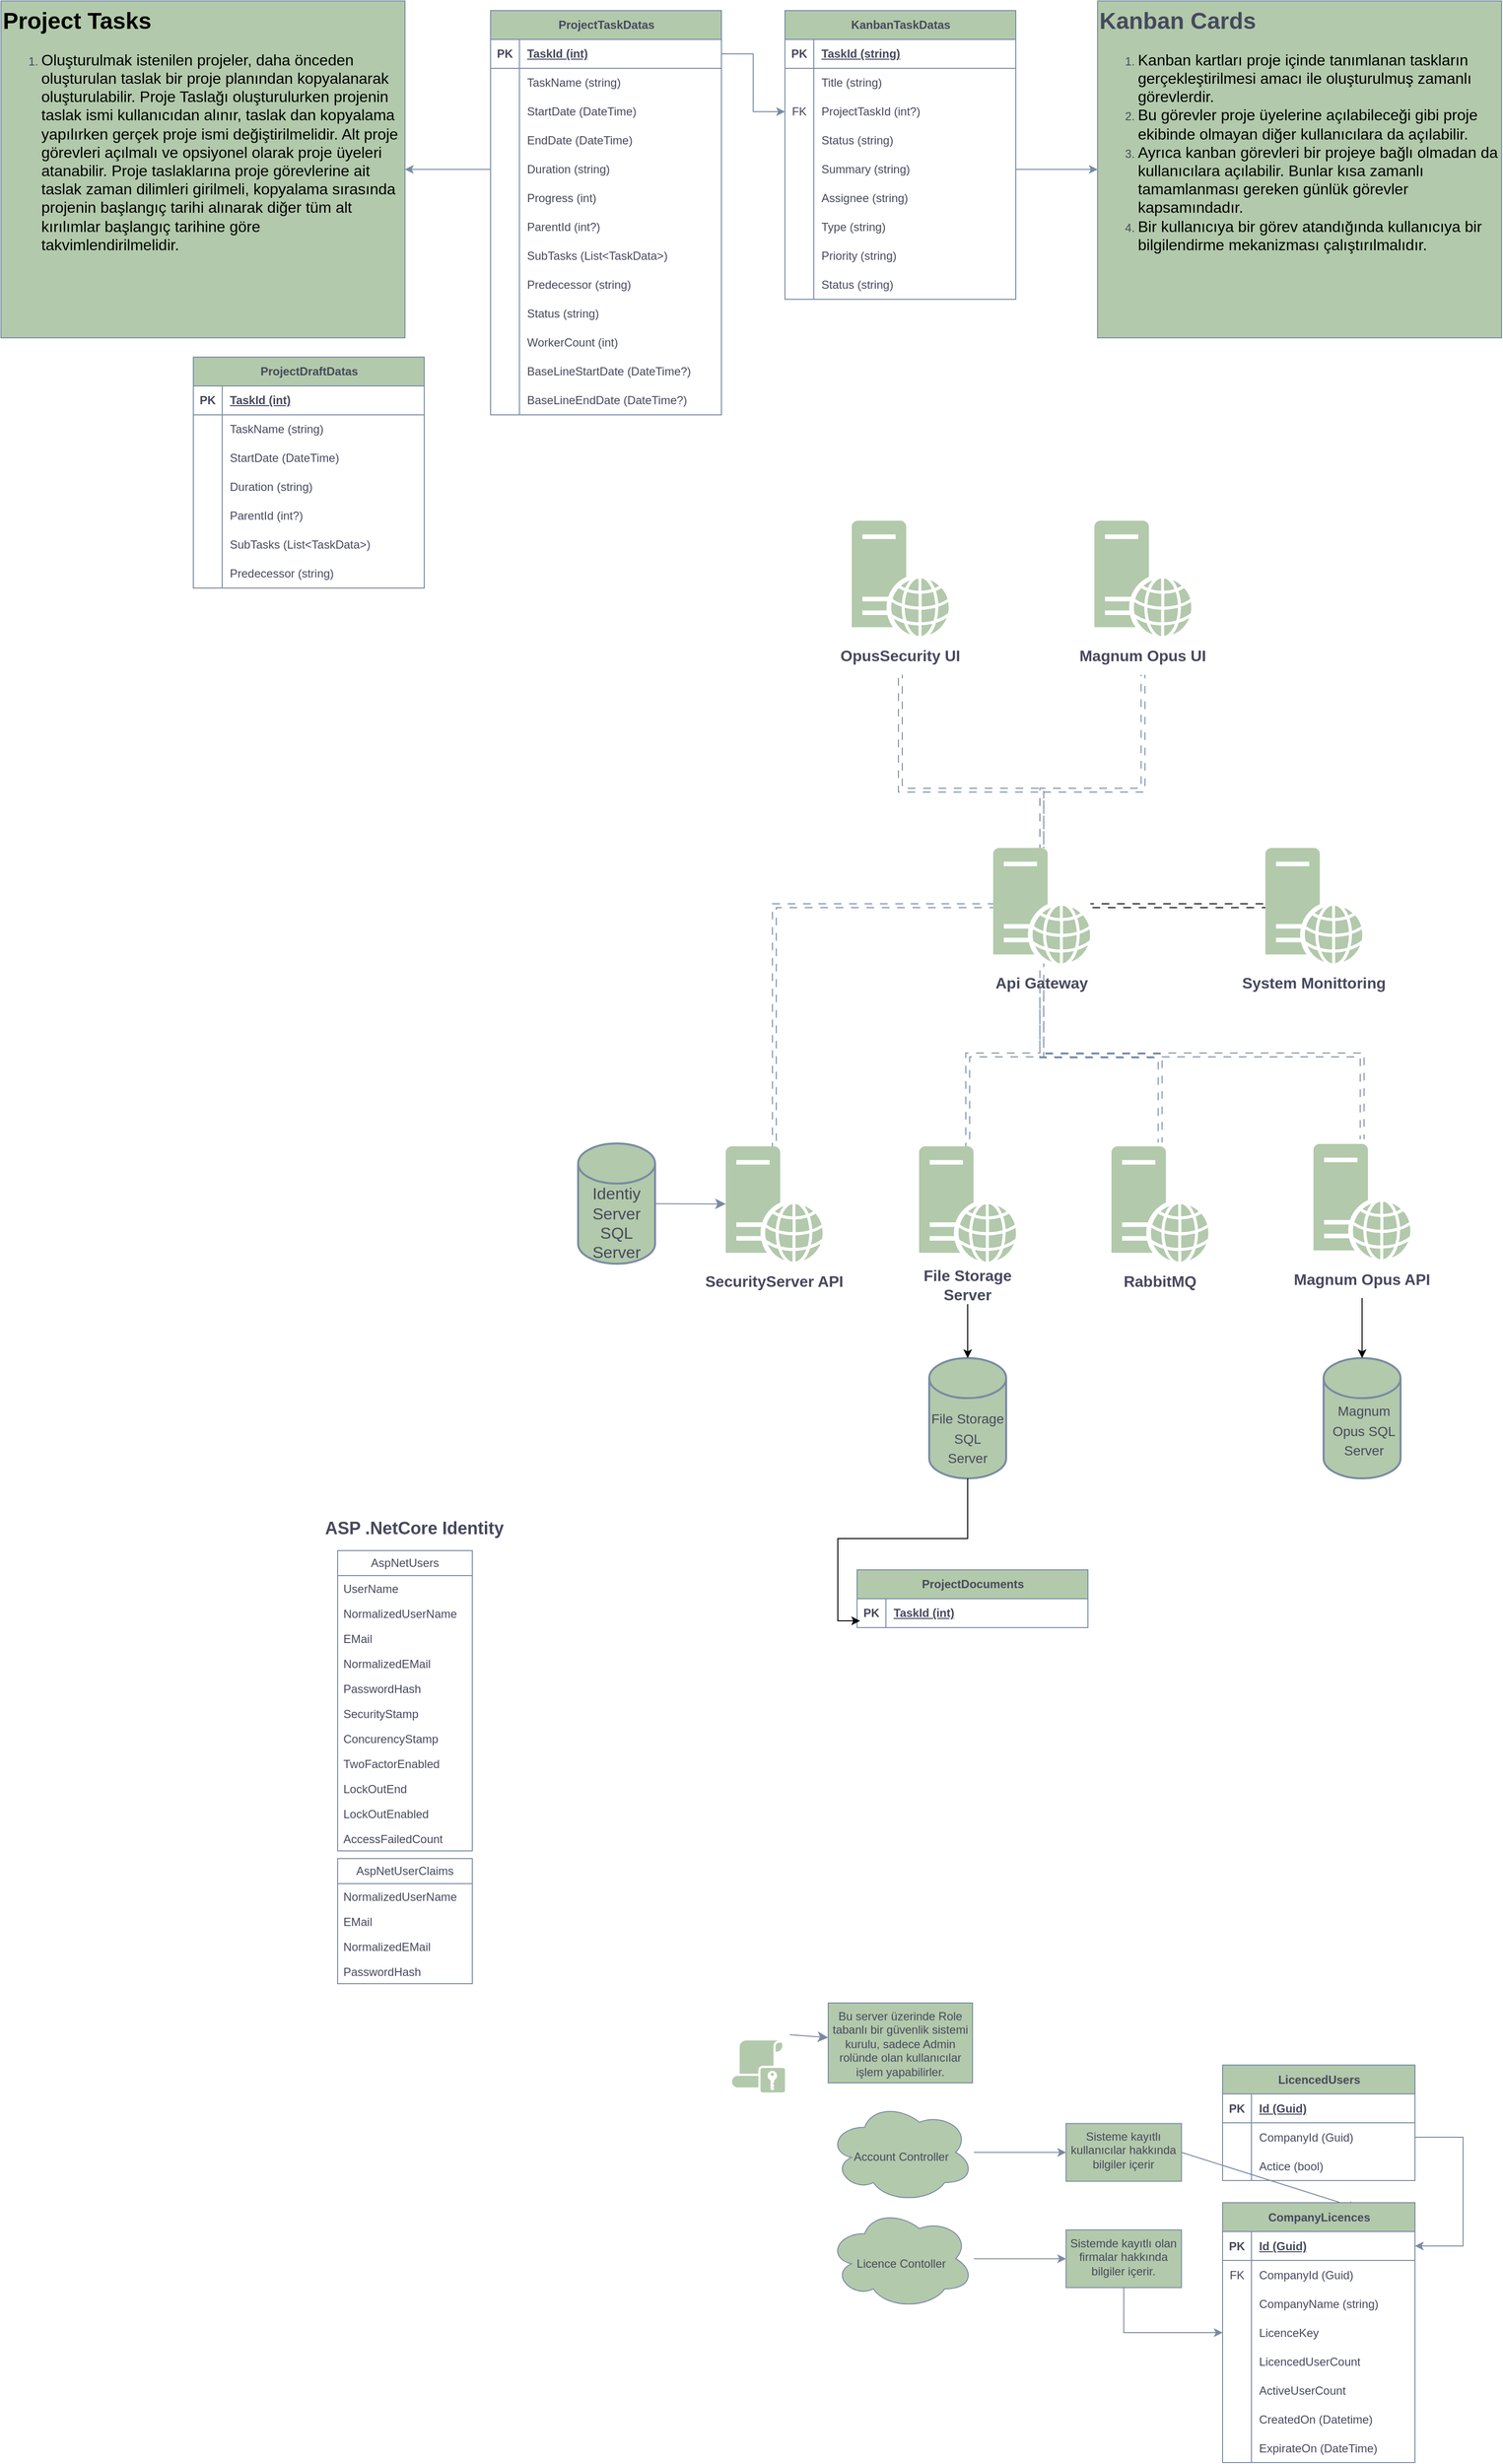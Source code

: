 <mxfile version="26.0.5">
  <diagram name="Sayfa -1" id="5Zbbx2BPK9jqPJLS6lxO">
    <mxGraphModel dx="2261" dy="3179" grid="1" gridSize="10" guides="1" tooltips="1" connect="1" arrows="1" fold="1" page="1" pageScale="1" pageWidth="827" pageHeight="1169" math="0" shadow="0">
      <root>
        <mxCell id="0" />
        <mxCell id="1" parent="0" />
        <mxCell id="hP1GzOpWX54t1LxgX-P7-6" value="" style="edgeStyle=none;curved=1;rounded=0;orthogonalLoop=1;jettySize=auto;html=1;fontSize=12;startSize=8;endSize=8;labelBackgroundColor=none;strokeColor=#788AA3;fontColor=default;" parent="1" source="fOJEi9X9eDxiZ1ezhO8r-1" target="hP1GzOpWX54t1LxgX-P7-5" edge="1">
          <mxGeometry relative="1" as="geometry" />
        </mxCell>
        <mxCell id="fOJEi9X9eDxiZ1ezhO8r-1" value="&lt;div&gt;&lt;br&gt;&lt;/div&gt;&lt;div&gt;&lt;br&gt;&lt;/div&gt;Identiy Server&lt;div&gt;SQL Server&lt;/div&gt;" style="strokeWidth=2;html=1;shape=mxgraph.flowchart.database;whiteSpace=wrap;autosize=0;fontSize=17;horizontal=1;align=center;labelPosition=center;verticalLabelPosition=middle;verticalAlign=middle;movableLabel=1;labelBackgroundColor=none;fillColor=#B2C9AB;strokeColor=#788AA3;fontColor=#46495D;" parent="1" vertex="1">
          <mxGeometry x="290" y="-223" width="80" height="125" as="geometry" />
        </mxCell>
        <mxCell id="fOJEi9X9eDxiZ1ezhO8r-2" value="&lt;h1 style=&quot;margin-top: 0px;&quot;&gt;ASP .NetCore Identity&lt;/h1&gt;&lt;p&gt;&lt;br&gt;&lt;/p&gt;" style="text;html=1;whiteSpace=wrap;overflow=hidden;rounded=0;fontSize=9;labelBackgroundColor=none;fontColor=#46495D;" parent="1" vertex="1">
          <mxGeometry x="25" y="160" width="205" height="30" as="geometry" />
        </mxCell>
        <mxCell id="fOJEi9X9eDxiZ1ezhO8r-21" value="AspNetUsers" style="swimlane;fontStyle=0;childLayout=stackLayout;horizontal=1;startSize=26;fillColor=none;horizontalStack=0;resizeParent=1;resizeParentMax=0;resizeLast=0;collapsible=1;marginBottom=0;whiteSpace=wrap;html=1;comic=0;labelBackgroundColor=none;strokeColor=#788AA3;fontColor=#46495D;" parent="1" vertex="1">
          <mxGeometry x="40" y="200" width="140" height="312" as="geometry" />
        </mxCell>
        <mxCell id="fOJEi9X9eDxiZ1ezhO8r-22" value="UserName" style="text;strokeColor=none;fillColor=none;align=left;verticalAlign=top;spacingLeft=4;spacingRight=4;overflow=hidden;rotatable=0;points=[[0,0.5],[1,0.5]];portConstraint=eastwest;whiteSpace=wrap;html=1;labelBackgroundColor=none;fontColor=#46495D;" parent="fOJEi9X9eDxiZ1ezhO8r-21" vertex="1">
          <mxGeometry y="26" width="140" height="26" as="geometry" />
        </mxCell>
        <mxCell id="fOJEi9X9eDxiZ1ezhO8r-23" value="NormalizedUserName" style="text;strokeColor=none;fillColor=none;align=left;verticalAlign=top;spacingLeft=4;spacingRight=4;overflow=hidden;rotatable=0;points=[[0,0.5],[1,0.5]];portConstraint=eastwest;whiteSpace=wrap;html=1;labelBackgroundColor=none;fontColor=#46495D;" parent="fOJEi9X9eDxiZ1ezhO8r-21" vertex="1">
          <mxGeometry y="52" width="140" height="26" as="geometry" />
        </mxCell>
        <mxCell id="fOJEi9X9eDxiZ1ezhO8r-24" value="EMail" style="text;strokeColor=none;fillColor=none;align=left;verticalAlign=top;spacingLeft=4;spacingRight=4;overflow=hidden;rotatable=0;points=[[0,0.5],[1,0.5]];portConstraint=eastwest;whiteSpace=wrap;html=1;labelBackgroundColor=none;fontColor=#46495D;" parent="fOJEi9X9eDxiZ1ezhO8r-21" vertex="1">
          <mxGeometry y="78" width="140" height="26" as="geometry" />
        </mxCell>
        <mxCell id="fOJEi9X9eDxiZ1ezhO8r-28" value="NormalizedEMail" style="text;strokeColor=none;fillColor=none;align=left;verticalAlign=top;spacingLeft=4;spacingRight=4;overflow=hidden;rotatable=0;points=[[0,0.5],[1,0.5]];portConstraint=eastwest;whiteSpace=wrap;html=1;labelBackgroundColor=none;fontColor=#46495D;" parent="fOJEi9X9eDxiZ1ezhO8r-21" vertex="1">
          <mxGeometry y="104" width="140" height="26" as="geometry" />
        </mxCell>
        <mxCell id="fOJEi9X9eDxiZ1ezhO8r-27" value="PasswordHash" style="text;strokeColor=none;fillColor=none;align=left;verticalAlign=top;spacingLeft=4;spacingRight=4;overflow=hidden;rotatable=0;points=[[0,0.5],[1,0.5]];portConstraint=eastwest;whiteSpace=wrap;html=1;labelBackgroundColor=none;fontColor=#46495D;" parent="fOJEi9X9eDxiZ1ezhO8r-21" vertex="1">
          <mxGeometry y="130" width="140" height="26" as="geometry" />
        </mxCell>
        <mxCell id="fOJEi9X9eDxiZ1ezhO8r-26" value="SecurityStamp" style="text;strokeColor=none;fillColor=none;align=left;verticalAlign=top;spacingLeft=4;spacingRight=4;overflow=hidden;rotatable=0;points=[[0,0.5],[1,0.5]];portConstraint=eastwest;whiteSpace=wrap;html=1;labelBackgroundColor=none;fontColor=#46495D;" parent="fOJEi9X9eDxiZ1ezhO8r-21" vertex="1">
          <mxGeometry y="156" width="140" height="26" as="geometry" />
        </mxCell>
        <mxCell id="fOJEi9X9eDxiZ1ezhO8r-25" value="ConcurencyStamp" style="text;strokeColor=none;fillColor=none;align=left;verticalAlign=top;spacingLeft=4;spacingRight=4;overflow=hidden;rotatable=0;points=[[0,0.5],[1,0.5]];portConstraint=eastwest;whiteSpace=wrap;html=1;labelBackgroundColor=none;fontColor=#46495D;" parent="fOJEi9X9eDxiZ1ezhO8r-21" vertex="1">
          <mxGeometry y="182" width="140" height="26" as="geometry" />
        </mxCell>
        <mxCell id="fOJEi9X9eDxiZ1ezhO8r-29" value="TwoFactorEnabled" style="text;strokeColor=none;fillColor=none;align=left;verticalAlign=top;spacingLeft=4;spacingRight=4;overflow=hidden;rotatable=0;points=[[0,0.5],[1,0.5]];portConstraint=eastwest;whiteSpace=wrap;html=1;labelBackgroundColor=none;fontColor=#46495D;" parent="fOJEi9X9eDxiZ1ezhO8r-21" vertex="1">
          <mxGeometry y="208" width="140" height="26" as="geometry" />
        </mxCell>
        <mxCell id="fOJEi9X9eDxiZ1ezhO8r-30" value="LockOutEnd" style="text;strokeColor=none;fillColor=none;align=left;verticalAlign=top;spacingLeft=4;spacingRight=4;overflow=hidden;rotatable=0;points=[[0,0.5],[1,0.5]];portConstraint=eastwest;whiteSpace=wrap;html=1;labelBackgroundColor=none;fontColor=#46495D;" parent="fOJEi9X9eDxiZ1ezhO8r-21" vertex="1">
          <mxGeometry y="234" width="140" height="26" as="geometry" />
        </mxCell>
        <mxCell id="fOJEi9X9eDxiZ1ezhO8r-31" value="LockOutEnabled" style="text;strokeColor=none;fillColor=none;align=left;verticalAlign=top;spacingLeft=4;spacingRight=4;overflow=hidden;rotatable=0;points=[[0,0.5],[1,0.5]];portConstraint=eastwest;whiteSpace=wrap;html=1;labelBackgroundColor=none;fontColor=#46495D;" parent="fOJEi9X9eDxiZ1ezhO8r-21" vertex="1">
          <mxGeometry y="260" width="140" height="26" as="geometry" />
        </mxCell>
        <mxCell id="fOJEi9X9eDxiZ1ezhO8r-32" value="AccessFailedCount" style="text;strokeColor=none;fillColor=none;align=left;verticalAlign=top;spacingLeft=4;spacingRight=4;overflow=hidden;rotatable=0;points=[[0,0.5],[1,0.5]];portConstraint=eastwest;whiteSpace=wrap;html=1;labelBackgroundColor=none;fontColor=#46495D;" parent="fOJEi9X9eDxiZ1ezhO8r-21" vertex="1">
          <mxGeometry y="286" width="140" height="26" as="geometry" />
        </mxCell>
        <mxCell id="fOJEi9X9eDxiZ1ezhO8r-33" value="AspNetUserClaims" style="swimlane;fontStyle=0;childLayout=stackLayout;horizontal=1;startSize=26;fillColor=none;horizontalStack=0;resizeParent=1;resizeParentMax=0;resizeLast=0;collapsible=1;marginBottom=0;whiteSpace=wrap;html=1;comic=0;labelBackgroundColor=none;strokeColor=#788AA3;fontColor=#46495D;" parent="1" vertex="1">
          <mxGeometry x="40" y="520" width="140" height="130" as="geometry" />
        </mxCell>
        <mxCell id="fOJEi9X9eDxiZ1ezhO8r-35" value="NormalizedUserName" style="text;strokeColor=none;fillColor=none;align=left;verticalAlign=top;spacingLeft=4;spacingRight=4;overflow=hidden;rotatable=0;points=[[0,0.5],[1,0.5]];portConstraint=eastwest;whiteSpace=wrap;html=1;labelBackgroundColor=none;fontColor=#46495D;" parent="fOJEi9X9eDxiZ1ezhO8r-33" vertex="1">
          <mxGeometry y="26" width="140" height="26" as="geometry" />
        </mxCell>
        <mxCell id="fOJEi9X9eDxiZ1ezhO8r-36" value="EMail" style="text;strokeColor=none;fillColor=none;align=left;verticalAlign=top;spacingLeft=4;spacingRight=4;overflow=hidden;rotatable=0;points=[[0,0.5],[1,0.5]];portConstraint=eastwest;whiteSpace=wrap;html=1;labelBackgroundColor=none;fontColor=#46495D;" parent="fOJEi9X9eDxiZ1ezhO8r-33" vertex="1">
          <mxGeometry y="52" width="140" height="26" as="geometry" />
        </mxCell>
        <mxCell id="fOJEi9X9eDxiZ1ezhO8r-37" value="NormalizedEMail" style="text;strokeColor=none;fillColor=none;align=left;verticalAlign=top;spacingLeft=4;spacingRight=4;overflow=hidden;rotatable=0;points=[[0,0.5],[1,0.5]];portConstraint=eastwest;whiteSpace=wrap;html=1;labelBackgroundColor=none;fontColor=#46495D;" parent="fOJEi9X9eDxiZ1ezhO8r-33" vertex="1">
          <mxGeometry y="78" width="140" height="26" as="geometry" />
        </mxCell>
        <mxCell id="fOJEi9X9eDxiZ1ezhO8r-38" value="PasswordHash" style="text;strokeColor=none;fillColor=none;align=left;verticalAlign=top;spacingLeft=4;spacingRight=4;overflow=hidden;rotatable=0;points=[[0,0.5],[1,0.5]];portConstraint=eastwest;whiteSpace=wrap;html=1;labelBackgroundColor=none;fontColor=#46495D;" parent="fOJEi9X9eDxiZ1ezhO8r-33" vertex="1">
          <mxGeometry y="104" width="140" height="26" as="geometry" />
        </mxCell>
        <mxCell id="hP1GzOpWX54t1LxgX-P7-9" value="" style="edgeStyle=none;curved=1;rounded=0;orthogonalLoop=1;jettySize=auto;html=1;fontSize=12;startSize=8;endSize=8;labelBackgroundColor=none;strokeColor=#788AA3;fontColor=default;" parent="1" target="hP1GzOpWX54t1LxgX-P7-8" edge="1">
          <mxGeometry relative="1" as="geometry">
            <mxPoint x="510" y="703" as="sourcePoint" />
          </mxGeometry>
        </mxCell>
        <mxCell id="hP1GzOpWX54t1LxgX-P7-7" value="" style="sketch=0;pointerEvents=1;shadow=0;dashed=0;html=1;strokeColor=none;fillColor=#B2C9AB;labelPosition=center;verticalLabelPosition=bottom;verticalAlign=top;outlineConnect=0;align=center;shape=mxgraph.office.security.role_assignment_policy;labelBackgroundColor=none;fontColor=#46495D;" parent="1" vertex="1">
          <mxGeometry x="450" y="709" width="55" height="54" as="geometry" />
        </mxCell>
        <mxCell id="hP1GzOpWX54t1LxgX-P7-8" value="Bu server üzerinde Role tabanlı bir güvenlik sistemi kurulu, sadece Admin rolünde olan kullanıcılar işlem yapabilirler." style="whiteSpace=wrap;html=1;verticalAlign=top;fillColor=#B2C9AB;strokeColor=#788AA3;sketch=0;pointerEvents=1;shadow=0;dashed=0;fontColor=#46495D;labelBackgroundColor=none;" parent="1" vertex="1">
          <mxGeometry x="550" y="670" width="150" height="83" as="geometry" />
        </mxCell>
        <mxCell id="uRNl7526oM0_Bbqot5sI-8" value="" style="edgeStyle=orthogonalEdgeStyle;rounded=0;orthogonalLoop=1;jettySize=auto;html=1;labelBackgroundColor=none;strokeColor=#788AA3;fontColor=default;" parent="1" source="hP1GzOpWX54t1LxgX-P7-15" target="uRNl7526oM0_Bbqot5sI-7" edge="1">
          <mxGeometry relative="1" as="geometry" />
        </mxCell>
        <mxCell id="hP1GzOpWX54t1LxgX-P7-15" value="&lt;div&gt;&lt;br&gt;&lt;/div&gt;&lt;div&gt;&lt;br&gt;&lt;/div&gt;&lt;div&gt;&lt;br&gt;&lt;/div&gt;&lt;div&gt;Account Controller&lt;/div&gt;" style="ellipse;shape=cloud;whiteSpace=wrap;html=1;verticalAlign=top;fillColor=#B2C9AB;strokeColor=#788AA3;sketch=0;pointerEvents=1;shadow=0;dashed=0;labelBackgroundColor=none;fontColor=#46495D;" parent="1" vertex="1">
          <mxGeometry x="550" y="773" width="151.5" height="104.5" as="geometry" />
        </mxCell>
        <mxCell id="uRNl7526oM0_Bbqot5sI-23" value="" style="edgeStyle=orthogonalEdgeStyle;rounded=0;orthogonalLoop=1;jettySize=auto;html=1;labelBackgroundColor=none;strokeColor=#788AA3;fontColor=default;" parent="1" source="hP1GzOpWX54t1LxgX-P7-19" target="uRNl7526oM0_Bbqot5sI-22" edge="1">
          <mxGeometry relative="1" as="geometry" />
        </mxCell>
        <mxCell id="hP1GzOpWX54t1LxgX-P7-19" value="&lt;div&gt;&lt;br&gt;&lt;/div&gt;&lt;div&gt;&lt;br&gt;&lt;/div&gt;&lt;div&gt;&lt;br&gt;&lt;/div&gt;&lt;div&gt;Licence Contoller&lt;/div&gt;" style="ellipse;shape=cloud;whiteSpace=wrap;html=1;verticalAlign=top;fillColor=#B2C9AB;strokeColor=#788AA3;sketch=0;pointerEvents=1;shadow=0;dashed=0;labelBackgroundColor=none;fontColor=#46495D;" parent="1" vertex="1">
          <mxGeometry x="550" y="883.5" width="151.5" height="104.5" as="geometry" />
        </mxCell>
        <mxCell id="uRNl7526oM0_Bbqot5sI-7" value="Sisteme kayıtlı kullanıcılar hakkında bilgiler içerir" style="whiteSpace=wrap;html=1;verticalAlign=top;fillColor=#B2C9AB;strokeColor=#788AA3;fontColor=#46495D;sketch=0;pointerEvents=1;shadow=0;dashed=0;labelBackgroundColor=none;" parent="1" vertex="1">
          <mxGeometry x="797.25" y="795.25" width="120" height="60" as="geometry" />
        </mxCell>
        <mxCell id="uRNl7526oM0_Bbqot5sI-103" style="edgeStyle=orthogonalEdgeStyle;rounded=0;orthogonalLoop=1;jettySize=auto;html=1;entryX=0;entryY=0.5;entryDx=0;entryDy=0;strokeColor=#788AA3;fontColor=default;fillColor=#B2C9AB;exitX=0.5;exitY=1;exitDx=0;exitDy=0;labelBackgroundColor=none;" parent="1" source="uRNl7526oM0_Bbqot5sI-22" target="uRNl7526oM0_Bbqot5sI-90" edge="1">
          <mxGeometry relative="1" as="geometry" />
        </mxCell>
        <mxCell id="uRNl7526oM0_Bbqot5sI-22" value="Sistemde kayıtlı olan firmalar hakkında bilgiler içerir." style="whiteSpace=wrap;html=1;verticalAlign=top;fillColor=#B2C9AB;strokeColor=#788AA3;fontColor=#46495D;sketch=0;pointerEvents=1;shadow=0;dashed=0;labelBackgroundColor=none;" parent="1" vertex="1">
          <mxGeometry x="797.25" y="905.75" width="120" height="60" as="geometry" />
        </mxCell>
        <mxCell id="uRNl7526oM0_Bbqot5sI-48" value="LicencedUsers" style="shape=table;startSize=30;container=1;collapsible=1;childLayout=tableLayout;fixedRows=1;rowLines=0;fontStyle=1;align=center;resizeLast=1;html=1;labelBackgroundColor=none;fillColor=#B2C9AB;strokeColor=#788AA3;fontColor=#46495D;" parent="1" vertex="1">
          <mxGeometry x="960" y="734.5" width="200" height="120" as="geometry" />
        </mxCell>
        <mxCell id="uRNl7526oM0_Bbqot5sI-49" value="" style="shape=tableRow;horizontal=0;startSize=0;swimlaneHead=0;swimlaneBody=0;fillColor=none;collapsible=0;dropTarget=0;points=[[0,0.5],[1,0.5]];portConstraint=eastwest;top=0;left=0;right=0;bottom=1;labelBackgroundColor=none;strokeColor=#788AA3;fontColor=#46495D;" parent="uRNl7526oM0_Bbqot5sI-48" vertex="1">
          <mxGeometry y="30" width="200" height="30" as="geometry" />
        </mxCell>
        <mxCell id="uRNl7526oM0_Bbqot5sI-50" value="PK" style="shape=partialRectangle;connectable=0;fillColor=none;top=0;left=0;bottom=0;right=0;fontStyle=1;overflow=hidden;whiteSpace=wrap;html=1;labelBackgroundColor=none;strokeColor=#788AA3;fontColor=#46495D;" parent="uRNl7526oM0_Bbqot5sI-49" vertex="1">
          <mxGeometry width="30" height="30" as="geometry">
            <mxRectangle width="30" height="30" as="alternateBounds" />
          </mxGeometry>
        </mxCell>
        <mxCell id="uRNl7526oM0_Bbqot5sI-51" value="Id (Guid)" style="shape=partialRectangle;connectable=0;fillColor=none;top=0;left=0;bottom=0;right=0;align=left;spacingLeft=6;fontStyle=5;overflow=hidden;whiteSpace=wrap;html=1;labelBackgroundColor=none;strokeColor=#788AA3;fontColor=#46495D;" parent="uRNl7526oM0_Bbqot5sI-49" vertex="1">
          <mxGeometry x="30" width="170" height="30" as="geometry">
            <mxRectangle width="170" height="30" as="alternateBounds" />
          </mxGeometry>
        </mxCell>
        <mxCell id="uRNl7526oM0_Bbqot5sI-56" value="" style="shape=tableRow;horizontal=0;startSize=0;swimlaneHead=0;swimlaneBody=0;fillColor=none;collapsible=0;dropTarget=0;points=[[0,0.5],[1,0.5]];portConstraint=eastwest;top=0;left=0;right=0;bottom=0;labelBackgroundColor=none;strokeColor=#788AA3;fontColor=#46495D;" parent="uRNl7526oM0_Bbqot5sI-48" vertex="1">
          <mxGeometry y="60" width="200" height="30" as="geometry" />
        </mxCell>
        <mxCell id="uRNl7526oM0_Bbqot5sI-57" value="" style="shape=partialRectangle;connectable=0;fillColor=none;top=0;left=0;bottom=0;right=0;editable=1;overflow=hidden;whiteSpace=wrap;html=1;labelBackgroundColor=none;strokeColor=#788AA3;fontColor=#46495D;" parent="uRNl7526oM0_Bbqot5sI-56" vertex="1">
          <mxGeometry width="30" height="30" as="geometry">
            <mxRectangle width="30" height="30" as="alternateBounds" />
          </mxGeometry>
        </mxCell>
        <mxCell id="uRNl7526oM0_Bbqot5sI-58" value="CompanyId (Guid)" style="shape=partialRectangle;connectable=0;fillColor=none;top=0;left=0;bottom=0;right=0;align=left;spacingLeft=6;overflow=hidden;whiteSpace=wrap;html=1;labelBackgroundColor=none;strokeColor=#788AA3;fontColor=#46495D;" parent="uRNl7526oM0_Bbqot5sI-56" vertex="1">
          <mxGeometry x="30" width="170" height="30" as="geometry">
            <mxRectangle width="170" height="30" as="alternateBounds" />
          </mxGeometry>
        </mxCell>
        <mxCell id="uRNl7526oM0_Bbqot5sI-62" style="shape=tableRow;horizontal=0;startSize=0;swimlaneHead=0;swimlaneBody=0;fillColor=none;collapsible=0;dropTarget=0;points=[[0,0.5],[1,0.5]];portConstraint=eastwest;top=0;left=0;right=0;bottom=0;labelBackgroundColor=none;strokeColor=#788AA3;fontColor=#46495D;" parent="uRNl7526oM0_Bbqot5sI-48" vertex="1">
          <mxGeometry y="90" width="200" height="30" as="geometry" />
        </mxCell>
        <mxCell id="uRNl7526oM0_Bbqot5sI-63" style="shape=partialRectangle;connectable=0;fillColor=none;top=0;left=0;bottom=0;right=0;editable=1;overflow=hidden;whiteSpace=wrap;html=1;labelBackgroundColor=none;strokeColor=#788AA3;fontColor=#46495D;" parent="uRNl7526oM0_Bbqot5sI-62" vertex="1">
          <mxGeometry width="30" height="30" as="geometry">
            <mxRectangle width="30" height="30" as="alternateBounds" />
          </mxGeometry>
        </mxCell>
        <mxCell id="uRNl7526oM0_Bbqot5sI-64" value="Actice (bool)" style="shape=partialRectangle;connectable=0;fillColor=none;top=0;left=0;bottom=0;right=0;align=left;spacingLeft=6;overflow=hidden;whiteSpace=wrap;html=1;labelBackgroundColor=none;strokeColor=#788AA3;fontColor=#46495D;" parent="uRNl7526oM0_Bbqot5sI-62" vertex="1">
          <mxGeometry x="30" width="170" height="30" as="geometry">
            <mxRectangle width="170" height="30" as="alternateBounds" />
          </mxGeometry>
        </mxCell>
        <mxCell id="uRNl7526oM0_Bbqot5sI-78" value="" style="endArrow=classic;html=1;rounded=0;strokeColor=#788AA3;fontColor=default;fillColor=#B2C9AB;exitX=1;exitY=0.5;exitDx=0;exitDy=0;entryX=0.005;entryY=0.026;entryDx=0;entryDy=0;entryPerimeter=0;labelBackgroundColor=none;" parent="1" source="uRNl7526oM0_Bbqot5sI-7" edge="1">
          <mxGeometry width="50" height="50" relative="1" as="geometry">
            <mxPoint x="1050" y="933" as="sourcePoint" />
            <mxPoint x="1100" y="883" as="targetPoint" />
          </mxGeometry>
        </mxCell>
        <mxCell id="uRNl7526oM0_Bbqot5sI-90" value="CompanyLicences" style="shape=table;startSize=30;container=1;collapsible=1;childLayout=tableLayout;fixedRows=1;rowLines=0;fontStyle=1;align=center;resizeLast=1;html=1;labelBackgroundColor=none;fillColor=#B2C9AB;strokeColor=#788AA3;fontColor=#46495D;" parent="1" vertex="1">
          <mxGeometry x="960" y="877.5" width="200" height="270" as="geometry" />
        </mxCell>
        <mxCell id="uRNl7526oM0_Bbqot5sI-91" value="" style="shape=tableRow;horizontal=0;startSize=0;swimlaneHead=0;swimlaneBody=0;fillColor=none;collapsible=0;dropTarget=0;points=[[0,0.5],[1,0.5]];portConstraint=eastwest;top=0;left=0;right=0;bottom=1;labelBackgroundColor=none;strokeColor=#788AA3;fontColor=#46495D;" parent="uRNl7526oM0_Bbqot5sI-90" vertex="1">
          <mxGeometry y="30" width="200" height="30" as="geometry" />
        </mxCell>
        <mxCell id="uRNl7526oM0_Bbqot5sI-92" value="PK" style="shape=partialRectangle;connectable=0;fillColor=none;top=0;left=0;bottom=0;right=0;fontStyle=1;overflow=hidden;whiteSpace=wrap;html=1;labelBackgroundColor=none;strokeColor=#788AA3;fontColor=#46495D;" parent="uRNl7526oM0_Bbqot5sI-91" vertex="1">
          <mxGeometry width="30" height="30" as="geometry">
            <mxRectangle width="30" height="30" as="alternateBounds" />
          </mxGeometry>
        </mxCell>
        <mxCell id="uRNl7526oM0_Bbqot5sI-93" value="Id (Guid)" style="shape=partialRectangle;connectable=0;fillColor=none;top=0;left=0;bottom=0;right=0;align=left;spacingLeft=6;fontStyle=5;overflow=hidden;whiteSpace=wrap;html=1;labelBackgroundColor=none;strokeColor=#788AA3;fontColor=#46495D;" parent="uRNl7526oM0_Bbqot5sI-91" vertex="1">
          <mxGeometry x="30" width="170" height="30" as="geometry">
            <mxRectangle width="170" height="30" as="alternateBounds" />
          </mxGeometry>
        </mxCell>
        <mxCell id="uRNl7526oM0_Bbqot5sI-94" value="" style="shape=tableRow;horizontal=0;startSize=0;swimlaneHead=0;swimlaneBody=0;fillColor=none;collapsible=0;dropTarget=0;points=[[0,0.5],[1,0.5]];portConstraint=eastwest;top=0;left=0;right=0;bottom=0;labelBackgroundColor=none;strokeColor=#788AA3;fontColor=#46495D;" parent="uRNl7526oM0_Bbqot5sI-90" vertex="1">
          <mxGeometry y="60" width="200" height="30" as="geometry" />
        </mxCell>
        <mxCell id="uRNl7526oM0_Bbqot5sI-95" value="FK" style="shape=partialRectangle;connectable=0;fillColor=none;top=0;left=0;bottom=0;right=0;editable=1;overflow=hidden;whiteSpace=wrap;html=1;labelBackgroundColor=none;strokeColor=#788AA3;fontColor=#46495D;" parent="uRNl7526oM0_Bbqot5sI-94" vertex="1">
          <mxGeometry width="30" height="30" as="geometry">
            <mxRectangle width="30" height="30" as="alternateBounds" />
          </mxGeometry>
        </mxCell>
        <mxCell id="uRNl7526oM0_Bbqot5sI-96" value="CompanyId (Guid)" style="shape=partialRectangle;connectable=0;fillColor=none;top=0;left=0;bottom=0;right=0;align=left;spacingLeft=6;overflow=hidden;whiteSpace=wrap;html=1;labelBackgroundColor=none;strokeColor=#788AA3;fontColor=#46495D;" parent="uRNl7526oM0_Bbqot5sI-94" vertex="1">
          <mxGeometry x="30" width="170" height="30" as="geometry">
            <mxRectangle width="170" height="30" as="alternateBounds" />
          </mxGeometry>
        </mxCell>
        <mxCell id="jmnvyv142HXtohrhZZ56-1" style="shape=tableRow;horizontal=0;startSize=0;swimlaneHead=0;swimlaneBody=0;fillColor=none;collapsible=0;dropTarget=0;points=[[0,0.5],[1,0.5]];portConstraint=eastwest;top=0;left=0;right=0;bottom=0;labelBackgroundColor=none;strokeColor=#788AA3;fontColor=#46495D;" parent="uRNl7526oM0_Bbqot5sI-90" vertex="1">
          <mxGeometry y="90" width="200" height="30" as="geometry" />
        </mxCell>
        <mxCell id="jmnvyv142HXtohrhZZ56-2" style="shape=partialRectangle;connectable=0;fillColor=none;top=0;left=0;bottom=0;right=0;editable=1;overflow=hidden;whiteSpace=wrap;html=1;labelBackgroundColor=none;strokeColor=#788AA3;fontColor=#46495D;" parent="jmnvyv142HXtohrhZZ56-1" vertex="1">
          <mxGeometry width="30" height="30" as="geometry">
            <mxRectangle width="30" height="30" as="alternateBounds" />
          </mxGeometry>
        </mxCell>
        <mxCell id="jmnvyv142HXtohrhZZ56-3" value="CompanyName (string)" style="shape=partialRectangle;connectable=0;fillColor=none;top=0;left=0;bottom=0;right=0;align=left;spacingLeft=6;overflow=hidden;whiteSpace=wrap;html=1;labelBackgroundColor=none;strokeColor=#788AA3;fontColor=#46495D;" parent="jmnvyv142HXtohrhZZ56-1" vertex="1">
          <mxGeometry x="30" width="170" height="30" as="geometry">
            <mxRectangle width="170" height="30" as="alternateBounds" />
          </mxGeometry>
        </mxCell>
        <mxCell id="uRNl7526oM0_Bbqot5sI-97" value="" style="shape=tableRow;horizontal=0;startSize=0;swimlaneHead=0;swimlaneBody=0;fillColor=none;collapsible=0;dropTarget=0;points=[[0,0.5],[1,0.5]];portConstraint=eastwest;top=0;left=0;right=0;bottom=0;labelBackgroundColor=none;strokeColor=#788AA3;fontColor=#46495D;" parent="uRNl7526oM0_Bbqot5sI-90" vertex="1">
          <mxGeometry y="120" width="200" height="30" as="geometry" />
        </mxCell>
        <mxCell id="uRNl7526oM0_Bbqot5sI-98" value="" style="shape=partialRectangle;connectable=0;fillColor=none;top=0;left=0;bottom=0;right=0;editable=1;overflow=hidden;whiteSpace=wrap;html=1;labelBackgroundColor=none;strokeColor=#788AA3;fontColor=#46495D;" parent="uRNl7526oM0_Bbqot5sI-97" vertex="1">
          <mxGeometry width="30" height="30" as="geometry">
            <mxRectangle width="30" height="30" as="alternateBounds" />
          </mxGeometry>
        </mxCell>
        <mxCell id="uRNl7526oM0_Bbqot5sI-99" value="LicenceKey" style="shape=partialRectangle;connectable=0;fillColor=none;top=0;left=0;bottom=0;right=0;align=left;spacingLeft=6;overflow=hidden;whiteSpace=wrap;html=1;labelBackgroundColor=none;strokeColor=#788AA3;fontColor=#46495D;" parent="uRNl7526oM0_Bbqot5sI-97" vertex="1">
          <mxGeometry x="30" width="170" height="30" as="geometry">
            <mxRectangle width="170" height="30" as="alternateBounds" />
          </mxGeometry>
        </mxCell>
        <mxCell id="uRNl7526oM0_Bbqot5sI-100" style="shape=tableRow;horizontal=0;startSize=0;swimlaneHead=0;swimlaneBody=0;fillColor=none;collapsible=0;dropTarget=0;points=[[0,0.5],[1,0.5]];portConstraint=eastwest;top=0;left=0;right=0;bottom=0;labelBackgroundColor=none;strokeColor=#788AA3;fontColor=#46495D;" parent="uRNl7526oM0_Bbqot5sI-90" vertex="1">
          <mxGeometry y="150" width="200" height="30" as="geometry" />
        </mxCell>
        <mxCell id="uRNl7526oM0_Bbqot5sI-101" style="shape=partialRectangle;connectable=0;fillColor=none;top=0;left=0;bottom=0;right=0;editable=1;overflow=hidden;whiteSpace=wrap;html=1;labelBackgroundColor=none;strokeColor=#788AA3;fontColor=#46495D;" parent="uRNl7526oM0_Bbqot5sI-100" vertex="1">
          <mxGeometry width="30" height="30" as="geometry">
            <mxRectangle width="30" height="30" as="alternateBounds" />
          </mxGeometry>
        </mxCell>
        <mxCell id="uRNl7526oM0_Bbqot5sI-102" value="LicencedUserCount" style="shape=partialRectangle;connectable=0;fillColor=none;top=0;left=0;bottom=0;right=0;align=left;spacingLeft=6;overflow=hidden;whiteSpace=wrap;html=1;labelBackgroundColor=none;strokeColor=#788AA3;fontColor=#46495D;" parent="uRNl7526oM0_Bbqot5sI-100" vertex="1">
          <mxGeometry x="30" width="170" height="30" as="geometry">
            <mxRectangle width="170" height="30" as="alternateBounds" />
          </mxGeometry>
        </mxCell>
        <mxCell id="uRNl7526oM0_Bbqot5sI-105" style="shape=tableRow;horizontal=0;startSize=0;swimlaneHead=0;swimlaneBody=0;fillColor=none;collapsible=0;dropTarget=0;points=[[0,0.5],[1,0.5]];portConstraint=eastwest;top=0;left=0;right=0;bottom=0;labelBackgroundColor=none;strokeColor=#788AA3;fontColor=#46495D;" parent="uRNl7526oM0_Bbqot5sI-90" vertex="1">
          <mxGeometry y="180" width="200" height="30" as="geometry" />
        </mxCell>
        <mxCell id="uRNl7526oM0_Bbqot5sI-106" style="shape=partialRectangle;connectable=0;fillColor=none;top=0;left=0;bottom=0;right=0;editable=1;overflow=hidden;whiteSpace=wrap;html=1;labelBackgroundColor=none;strokeColor=#788AA3;fontColor=#46495D;" parent="uRNl7526oM0_Bbqot5sI-105" vertex="1">
          <mxGeometry width="30" height="30" as="geometry">
            <mxRectangle width="30" height="30" as="alternateBounds" />
          </mxGeometry>
        </mxCell>
        <mxCell id="uRNl7526oM0_Bbqot5sI-107" value="ActiveUserCount" style="shape=partialRectangle;connectable=0;fillColor=none;top=0;left=0;bottom=0;right=0;align=left;spacingLeft=6;overflow=hidden;whiteSpace=wrap;html=1;labelBackgroundColor=none;strokeColor=#788AA3;fontColor=#46495D;" parent="uRNl7526oM0_Bbqot5sI-105" vertex="1">
          <mxGeometry x="30" width="170" height="30" as="geometry">
            <mxRectangle width="170" height="30" as="alternateBounds" />
          </mxGeometry>
        </mxCell>
        <mxCell id="uRNl7526oM0_Bbqot5sI-111" style="shape=tableRow;horizontal=0;startSize=0;swimlaneHead=0;swimlaneBody=0;fillColor=none;collapsible=0;dropTarget=0;points=[[0,0.5],[1,0.5]];portConstraint=eastwest;top=0;left=0;right=0;bottom=0;labelBackgroundColor=none;strokeColor=#788AA3;fontColor=#46495D;" parent="uRNl7526oM0_Bbqot5sI-90" vertex="1">
          <mxGeometry y="210" width="200" height="30" as="geometry" />
        </mxCell>
        <mxCell id="uRNl7526oM0_Bbqot5sI-112" style="shape=partialRectangle;connectable=0;fillColor=none;top=0;left=0;bottom=0;right=0;editable=1;overflow=hidden;whiteSpace=wrap;html=1;labelBackgroundColor=none;strokeColor=#788AA3;fontColor=#46495D;" parent="uRNl7526oM0_Bbqot5sI-111" vertex="1">
          <mxGeometry width="30" height="30" as="geometry">
            <mxRectangle width="30" height="30" as="alternateBounds" />
          </mxGeometry>
        </mxCell>
        <mxCell id="uRNl7526oM0_Bbqot5sI-113" value="CreatedOn (Datetime)" style="shape=partialRectangle;connectable=0;fillColor=none;top=0;left=0;bottom=0;right=0;align=left;spacingLeft=6;overflow=hidden;whiteSpace=wrap;html=1;labelBackgroundColor=none;strokeColor=#788AA3;fontColor=#46495D;" parent="uRNl7526oM0_Bbqot5sI-111" vertex="1">
          <mxGeometry x="30" width="170" height="30" as="geometry">
            <mxRectangle width="170" height="30" as="alternateBounds" />
          </mxGeometry>
        </mxCell>
        <mxCell id="uRNl7526oM0_Bbqot5sI-108" style="shape=tableRow;horizontal=0;startSize=0;swimlaneHead=0;swimlaneBody=0;fillColor=none;collapsible=0;dropTarget=0;points=[[0,0.5],[1,0.5]];portConstraint=eastwest;top=0;left=0;right=0;bottom=0;labelBackgroundColor=none;strokeColor=#788AA3;fontColor=#46495D;" parent="uRNl7526oM0_Bbqot5sI-90" vertex="1">
          <mxGeometry y="240" width="200" height="30" as="geometry" />
        </mxCell>
        <mxCell id="uRNl7526oM0_Bbqot5sI-109" style="shape=partialRectangle;connectable=0;fillColor=none;top=0;left=0;bottom=0;right=0;editable=1;overflow=hidden;whiteSpace=wrap;html=1;labelBackgroundColor=none;strokeColor=#788AA3;fontColor=#46495D;" parent="uRNl7526oM0_Bbqot5sI-108" vertex="1">
          <mxGeometry width="30" height="30" as="geometry">
            <mxRectangle width="30" height="30" as="alternateBounds" />
          </mxGeometry>
        </mxCell>
        <mxCell id="uRNl7526oM0_Bbqot5sI-110" value="ExpirateOn (DateTime)" style="shape=partialRectangle;connectable=0;fillColor=none;top=0;left=0;bottom=0;right=0;align=left;spacingLeft=6;overflow=hidden;whiteSpace=wrap;html=1;labelBackgroundColor=none;strokeColor=#788AA3;fontColor=#46495D;" parent="uRNl7526oM0_Bbqot5sI-108" vertex="1">
          <mxGeometry x="30" width="170" height="30" as="geometry">
            <mxRectangle width="170" height="30" as="alternateBounds" />
          </mxGeometry>
        </mxCell>
        <mxCell id="jmnvyv142HXtohrhZZ56-4" style="edgeStyle=orthogonalEdgeStyle;rounded=0;orthogonalLoop=1;jettySize=auto;html=1;entryX=1;entryY=0.5;entryDx=0;entryDy=0;labelBackgroundColor=none;strokeColor=#788AA3;fontColor=default;" parent="1" source="uRNl7526oM0_Bbqot5sI-56" target="uRNl7526oM0_Bbqot5sI-91" edge="1">
          <mxGeometry relative="1" as="geometry">
            <Array as="points">
              <mxPoint x="1210" y="809.5" />
              <mxPoint x="1210" y="923" />
            </Array>
          </mxGeometry>
        </mxCell>
        <mxCell id="jmnvyv142HXtohrhZZ56-11" value="" style="group;labelBackgroundColor=none;fontColor=#46495D;" parent="1" vertex="1" connectable="0">
          <mxGeometry x="840" y="-220" width="110" height="160" as="geometry" />
        </mxCell>
        <mxCell id="jmnvyv142HXtohrhZZ56-9" value="" style="sketch=0;pointerEvents=1;shadow=0;dashed=0;html=1;strokeColor=none;fillColor=#B2C9AB;labelPosition=center;verticalLabelPosition=bottom;verticalAlign=top;outlineConnect=0;align=center;shape=mxgraph.office.servers.web_server;labelBackgroundColor=none;fontColor=#46495D;" parent="jmnvyv142HXtohrhZZ56-11" vertex="1">
          <mxGeometry x="4.47" width="101.05" height="120" as="geometry" />
        </mxCell>
        <mxCell id="jmnvyv142HXtohrhZZ56-10" value="RabbitMQ" style="text;strokeColor=none;fillColor=none;html=1;align=center;verticalAlign=middle;whiteSpace=wrap;rounded=0;fontSize=16;fontStyle=1;labelBackgroundColor=none;fontColor=#46495D;" parent="jmnvyv142HXtohrhZZ56-11" vertex="1">
          <mxGeometry y="120" width="110" height="40" as="geometry" />
        </mxCell>
        <mxCell id="jmnvyv142HXtohrhZZ56-12" value="" style="group;labelBackgroundColor=none;fontColor=#46495D;" parent="1" vertex="1" connectable="0">
          <mxGeometry x="717" y="-530" width="110" height="160" as="geometry" />
        </mxCell>
        <mxCell id="jmnvyv142HXtohrhZZ56-5" value="" style="sketch=0;pointerEvents=1;shadow=0;dashed=0;html=1;strokeColor=none;fillColor=#B2C9AB;labelPosition=center;verticalLabelPosition=bottom;verticalAlign=top;outlineConnect=0;align=center;shape=mxgraph.office.servers.web_server;labelBackgroundColor=none;fontColor=#46495D;" parent="jmnvyv142HXtohrhZZ56-12" vertex="1">
          <mxGeometry x="4.47" width="101.05" height="120" as="geometry" />
        </mxCell>
        <mxCell id="jmnvyv142HXtohrhZZ56-6" value="Api Gateway" style="text;strokeColor=none;fillColor=none;html=1;align=center;verticalAlign=middle;whiteSpace=wrap;rounded=0;fontSize=16;fontStyle=1;labelBackgroundColor=none;fontColor=#46495D;" parent="jmnvyv142HXtohrhZZ56-12" vertex="1">
          <mxGeometry y="120" width="110" height="40" as="geometry" />
        </mxCell>
        <mxCell id="jmnvyv142HXtohrhZZ56-21" value="" style="group;labelBackgroundColor=none;fontColor=#46495D;" parent="1" vertex="1" connectable="0">
          <mxGeometry x="414" y="-220" width="160" height="160" as="geometry" />
        </mxCell>
        <mxCell id="hP1GzOpWX54t1LxgX-P7-3" value="SecurityServer API" style="text;strokeColor=none;fillColor=none;html=1;align=center;verticalAlign=middle;whiteSpace=wrap;rounded=0;fontSize=16;fontStyle=1;labelBackgroundColor=none;fontColor=#46495D;" parent="jmnvyv142HXtohrhZZ56-21" vertex="1">
          <mxGeometry y="120" width="160" height="40" as="geometry" />
        </mxCell>
        <mxCell id="hP1GzOpWX54t1LxgX-P7-5" value="" style="sketch=0;pointerEvents=1;shadow=0;dashed=0;html=1;strokeColor=none;fillColor=#B2C9AB;labelPosition=center;verticalLabelPosition=bottom;verticalAlign=top;outlineConnect=0;align=center;shape=mxgraph.office.servers.web_server;labelBackgroundColor=none;fontColor=#46495D;" parent="jmnvyv142HXtohrhZZ56-21" vertex="1">
          <mxGeometry x="29.47" width="101.05" height="120" as="geometry" />
        </mxCell>
        <mxCell id="vg2zMJ8X74_pMtba4gdl-1" value="ProjectTaskDatas" style="shape=table;startSize=30;container=1;collapsible=1;childLayout=tableLayout;fixedRows=1;rowLines=0;fontStyle=1;align=center;resizeLast=1;html=1;labelBackgroundColor=none;fillColor=#B2C9AB;strokeColor=#788AA3;fontColor=#46495D;" parent="1" vertex="1">
          <mxGeometry x="199" y="-1400" width="240" height="420" as="geometry" />
        </mxCell>
        <mxCell id="vg2zMJ8X74_pMtba4gdl-2" value="" style="shape=tableRow;horizontal=0;startSize=0;swimlaneHead=0;swimlaneBody=0;fillColor=none;collapsible=0;dropTarget=0;points=[[0,0.5],[1,0.5]];portConstraint=eastwest;top=0;left=0;right=0;bottom=1;labelBackgroundColor=none;strokeColor=#788AA3;fontColor=#46495D;" parent="vg2zMJ8X74_pMtba4gdl-1" vertex="1">
          <mxGeometry y="30" width="240" height="30" as="geometry" />
        </mxCell>
        <mxCell id="vg2zMJ8X74_pMtba4gdl-3" value="PK" style="shape=partialRectangle;connectable=0;fillColor=none;top=0;left=0;bottom=0;right=0;fontStyle=1;overflow=hidden;whiteSpace=wrap;html=1;labelBackgroundColor=none;strokeColor=#788AA3;fontColor=#46495D;" parent="vg2zMJ8X74_pMtba4gdl-2" vertex="1">
          <mxGeometry width="30" height="30" as="geometry">
            <mxRectangle width="30" height="30" as="alternateBounds" />
          </mxGeometry>
        </mxCell>
        <mxCell id="vg2zMJ8X74_pMtba4gdl-4" value="TaskId (int)" style="shape=partialRectangle;connectable=0;fillColor=none;top=0;left=0;bottom=0;right=0;align=left;spacingLeft=6;fontStyle=5;overflow=hidden;whiteSpace=wrap;html=1;labelBackgroundColor=none;strokeColor=#788AA3;fontColor=#46495D;" parent="vg2zMJ8X74_pMtba4gdl-2" vertex="1">
          <mxGeometry x="30" width="210" height="30" as="geometry">
            <mxRectangle width="210" height="30" as="alternateBounds" />
          </mxGeometry>
        </mxCell>
        <mxCell id="vg2zMJ8X74_pMtba4gdl-5" value="" style="shape=tableRow;horizontal=0;startSize=0;swimlaneHead=0;swimlaneBody=0;fillColor=none;collapsible=0;dropTarget=0;points=[[0,0.5],[1,0.5]];portConstraint=eastwest;top=0;left=0;right=0;bottom=0;labelBackgroundColor=none;strokeColor=#788AA3;fontColor=#46495D;" parent="vg2zMJ8X74_pMtba4gdl-1" vertex="1">
          <mxGeometry y="60" width="240" height="30" as="geometry" />
        </mxCell>
        <mxCell id="vg2zMJ8X74_pMtba4gdl-6" value="" style="shape=partialRectangle;connectable=0;fillColor=none;top=0;left=0;bottom=0;right=0;editable=1;overflow=hidden;whiteSpace=wrap;html=1;labelBackgroundColor=none;strokeColor=#788AA3;fontColor=#46495D;" parent="vg2zMJ8X74_pMtba4gdl-5" vertex="1">
          <mxGeometry width="30" height="30" as="geometry">
            <mxRectangle width="30" height="30" as="alternateBounds" />
          </mxGeometry>
        </mxCell>
        <mxCell id="vg2zMJ8X74_pMtba4gdl-7" value="TaskName (string)" style="shape=partialRectangle;connectable=0;fillColor=none;top=0;left=0;bottom=0;right=0;align=left;spacingLeft=6;overflow=hidden;whiteSpace=wrap;html=1;labelBackgroundColor=none;strokeColor=#788AA3;fontColor=#46495D;" parent="vg2zMJ8X74_pMtba4gdl-5" vertex="1">
          <mxGeometry x="30" width="210" height="30" as="geometry">
            <mxRectangle width="210" height="30" as="alternateBounds" />
          </mxGeometry>
        </mxCell>
        <mxCell id="vg2zMJ8X74_pMtba4gdl-8" style="shape=tableRow;horizontal=0;startSize=0;swimlaneHead=0;swimlaneBody=0;fillColor=none;collapsible=0;dropTarget=0;points=[[0,0.5],[1,0.5]];portConstraint=eastwest;top=0;left=0;right=0;bottom=0;labelBackgroundColor=none;strokeColor=#788AA3;fontColor=#46495D;" parent="vg2zMJ8X74_pMtba4gdl-1" vertex="1">
          <mxGeometry y="90" width="240" height="30" as="geometry" />
        </mxCell>
        <mxCell id="vg2zMJ8X74_pMtba4gdl-9" style="shape=partialRectangle;connectable=0;fillColor=none;top=0;left=0;bottom=0;right=0;editable=1;overflow=hidden;whiteSpace=wrap;html=1;labelBackgroundColor=none;strokeColor=#788AA3;fontColor=#46495D;" parent="vg2zMJ8X74_pMtba4gdl-8" vertex="1">
          <mxGeometry width="30" height="30" as="geometry">
            <mxRectangle width="30" height="30" as="alternateBounds" />
          </mxGeometry>
        </mxCell>
        <mxCell id="vg2zMJ8X74_pMtba4gdl-10" value="StartDate (DateTime)" style="shape=partialRectangle;connectable=0;fillColor=none;top=0;left=0;bottom=0;right=0;align=left;spacingLeft=6;overflow=hidden;whiteSpace=wrap;html=1;labelBackgroundColor=none;strokeColor=#788AA3;fontColor=#46495D;" parent="vg2zMJ8X74_pMtba4gdl-8" vertex="1">
          <mxGeometry x="30" width="210" height="30" as="geometry">
            <mxRectangle width="210" height="30" as="alternateBounds" />
          </mxGeometry>
        </mxCell>
        <mxCell id="vg2zMJ8X74_pMtba4gdl-35" style="shape=tableRow;horizontal=0;startSize=0;swimlaneHead=0;swimlaneBody=0;fillColor=none;collapsible=0;dropTarget=0;points=[[0,0.5],[1,0.5]];portConstraint=eastwest;top=0;left=0;right=0;bottom=0;labelBackgroundColor=none;strokeColor=#788AA3;fontColor=#46495D;" parent="vg2zMJ8X74_pMtba4gdl-1" vertex="1">
          <mxGeometry y="120" width="240" height="30" as="geometry" />
        </mxCell>
        <mxCell id="vg2zMJ8X74_pMtba4gdl-36" style="shape=partialRectangle;connectable=0;fillColor=none;top=0;left=0;bottom=0;right=0;editable=1;overflow=hidden;whiteSpace=wrap;html=1;labelBackgroundColor=none;strokeColor=#788AA3;fontColor=#46495D;" parent="vg2zMJ8X74_pMtba4gdl-35" vertex="1">
          <mxGeometry width="30" height="30" as="geometry">
            <mxRectangle width="30" height="30" as="alternateBounds" />
          </mxGeometry>
        </mxCell>
        <mxCell id="vg2zMJ8X74_pMtba4gdl-37" value="EndDate (DateTime)" style="shape=partialRectangle;connectable=0;fillColor=none;top=0;left=0;bottom=0;right=0;align=left;spacingLeft=6;overflow=hidden;whiteSpace=wrap;html=1;labelBackgroundColor=none;strokeColor=#788AA3;fontColor=#46495D;" parent="vg2zMJ8X74_pMtba4gdl-35" vertex="1">
          <mxGeometry x="30" width="210" height="30" as="geometry">
            <mxRectangle width="210" height="30" as="alternateBounds" />
          </mxGeometry>
        </mxCell>
        <mxCell id="vg2zMJ8X74_pMtba4gdl-32" style="shape=tableRow;horizontal=0;startSize=0;swimlaneHead=0;swimlaneBody=0;fillColor=none;collapsible=0;dropTarget=0;points=[[0,0.5],[1,0.5]];portConstraint=eastwest;top=0;left=0;right=0;bottom=0;labelBackgroundColor=none;strokeColor=#788AA3;fontColor=#46495D;" parent="vg2zMJ8X74_pMtba4gdl-1" vertex="1">
          <mxGeometry y="150" width="240" height="30" as="geometry" />
        </mxCell>
        <mxCell id="vg2zMJ8X74_pMtba4gdl-33" style="shape=partialRectangle;connectable=0;fillColor=none;top=0;left=0;bottom=0;right=0;editable=1;overflow=hidden;whiteSpace=wrap;html=1;labelBackgroundColor=none;strokeColor=#788AA3;fontColor=#46495D;" parent="vg2zMJ8X74_pMtba4gdl-32" vertex="1">
          <mxGeometry width="30" height="30" as="geometry">
            <mxRectangle width="30" height="30" as="alternateBounds" />
          </mxGeometry>
        </mxCell>
        <mxCell id="vg2zMJ8X74_pMtba4gdl-34" value="Duration (string)" style="shape=partialRectangle;connectable=0;fillColor=none;top=0;left=0;bottom=0;right=0;align=left;spacingLeft=6;overflow=hidden;whiteSpace=wrap;html=1;labelBackgroundColor=none;strokeColor=#788AA3;fontColor=#46495D;" parent="vg2zMJ8X74_pMtba4gdl-32" vertex="1">
          <mxGeometry x="30" width="210" height="30" as="geometry">
            <mxRectangle width="210" height="30" as="alternateBounds" />
          </mxGeometry>
        </mxCell>
        <mxCell id="vg2zMJ8X74_pMtba4gdl-29" style="shape=tableRow;horizontal=0;startSize=0;swimlaneHead=0;swimlaneBody=0;fillColor=none;collapsible=0;dropTarget=0;points=[[0,0.5],[1,0.5]];portConstraint=eastwest;top=0;left=0;right=0;bottom=0;labelBackgroundColor=none;strokeColor=#788AA3;fontColor=#46495D;" parent="vg2zMJ8X74_pMtba4gdl-1" vertex="1">
          <mxGeometry y="180" width="240" height="30" as="geometry" />
        </mxCell>
        <mxCell id="vg2zMJ8X74_pMtba4gdl-30" style="shape=partialRectangle;connectable=0;fillColor=none;top=0;left=0;bottom=0;right=0;editable=1;overflow=hidden;whiteSpace=wrap;html=1;labelBackgroundColor=none;strokeColor=#788AA3;fontColor=#46495D;" parent="vg2zMJ8X74_pMtba4gdl-29" vertex="1">
          <mxGeometry width="30" height="30" as="geometry">
            <mxRectangle width="30" height="30" as="alternateBounds" />
          </mxGeometry>
        </mxCell>
        <mxCell id="vg2zMJ8X74_pMtba4gdl-31" value="Progress (int)" style="shape=partialRectangle;connectable=0;fillColor=none;top=0;left=0;bottom=0;right=0;align=left;spacingLeft=6;overflow=hidden;whiteSpace=wrap;html=1;labelBackgroundColor=none;strokeColor=#788AA3;fontColor=#46495D;" parent="vg2zMJ8X74_pMtba4gdl-29" vertex="1">
          <mxGeometry x="30" width="210" height="30" as="geometry">
            <mxRectangle width="210" height="30" as="alternateBounds" />
          </mxGeometry>
        </mxCell>
        <mxCell id="vg2zMJ8X74_pMtba4gdl-26" style="shape=tableRow;horizontal=0;startSize=0;swimlaneHead=0;swimlaneBody=0;fillColor=none;collapsible=0;dropTarget=0;points=[[0,0.5],[1,0.5]];portConstraint=eastwest;top=0;left=0;right=0;bottom=0;labelBackgroundColor=none;strokeColor=#788AA3;fontColor=#46495D;" parent="vg2zMJ8X74_pMtba4gdl-1" vertex="1">
          <mxGeometry y="210" width="240" height="30" as="geometry" />
        </mxCell>
        <mxCell id="vg2zMJ8X74_pMtba4gdl-27" style="shape=partialRectangle;connectable=0;fillColor=none;top=0;left=0;bottom=0;right=0;editable=1;overflow=hidden;whiteSpace=wrap;html=1;labelBackgroundColor=none;strokeColor=#788AA3;fontColor=#46495D;" parent="vg2zMJ8X74_pMtba4gdl-26" vertex="1">
          <mxGeometry width="30" height="30" as="geometry">
            <mxRectangle width="30" height="30" as="alternateBounds" />
          </mxGeometry>
        </mxCell>
        <mxCell id="vg2zMJ8X74_pMtba4gdl-28" value="ParentId (int?)" style="shape=partialRectangle;connectable=0;fillColor=none;top=0;left=0;bottom=0;right=0;align=left;spacingLeft=6;overflow=hidden;whiteSpace=wrap;html=1;labelBackgroundColor=none;strokeColor=#788AA3;fontColor=#46495D;" parent="vg2zMJ8X74_pMtba4gdl-26" vertex="1">
          <mxGeometry x="30" width="210" height="30" as="geometry">
            <mxRectangle width="210" height="30" as="alternateBounds" />
          </mxGeometry>
        </mxCell>
        <mxCell id="vg2zMJ8X74_pMtba4gdl-23" style="shape=tableRow;horizontal=0;startSize=0;swimlaneHead=0;swimlaneBody=0;fillColor=none;collapsible=0;dropTarget=0;points=[[0,0.5],[1,0.5]];portConstraint=eastwest;top=0;left=0;right=0;bottom=0;labelBackgroundColor=none;strokeColor=#788AA3;fontColor=#46495D;" parent="vg2zMJ8X74_pMtba4gdl-1" vertex="1">
          <mxGeometry y="240" width="240" height="30" as="geometry" />
        </mxCell>
        <mxCell id="vg2zMJ8X74_pMtba4gdl-24" style="shape=partialRectangle;connectable=0;fillColor=none;top=0;left=0;bottom=0;right=0;editable=1;overflow=hidden;whiteSpace=wrap;html=1;labelBackgroundColor=none;strokeColor=#788AA3;fontColor=#46495D;" parent="vg2zMJ8X74_pMtba4gdl-23" vertex="1">
          <mxGeometry width="30" height="30" as="geometry">
            <mxRectangle width="30" height="30" as="alternateBounds" />
          </mxGeometry>
        </mxCell>
        <mxCell id="vg2zMJ8X74_pMtba4gdl-25" value="SubTasks (List&amp;lt;TaskData&amp;gt;)" style="shape=partialRectangle;connectable=0;fillColor=none;top=0;left=0;bottom=0;right=0;align=left;spacingLeft=6;overflow=hidden;whiteSpace=wrap;html=1;labelBackgroundColor=none;strokeColor=#788AA3;fontColor=#46495D;" parent="vg2zMJ8X74_pMtba4gdl-23" vertex="1">
          <mxGeometry x="30" width="210" height="30" as="geometry">
            <mxRectangle width="210" height="30" as="alternateBounds" />
          </mxGeometry>
        </mxCell>
        <mxCell id="vg2zMJ8X74_pMtba4gdl-20" style="shape=tableRow;horizontal=0;startSize=0;swimlaneHead=0;swimlaneBody=0;fillColor=none;collapsible=0;dropTarget=0;points=[[0,0.5],[1,0.5]];portConstraint=eastwest;top=0;left=0;right=0;bottom=0;labelBackgroundColor=none;strokeColor=#788AA3;fontColor=#46495D;" parent="vg2zMJ8X74_pMtba4gdl-1" vertex="1">
          <mxGeometry y="270" width="240" height="30" as="geometry" />
        </mxCell>
        <mxCell id="vg2zMJ8X74_pMtba4gdl-21" style="shape=partialRectangle;connectable=0;fillColor=none;top=0;left=0;bottom=0;right=0;editable=1;overflow=hidden;whiteSpace=wrap;html=1;labelBackgroundColor=none;strokeColor=#788AA3;fontColor=#46495D;" parent="vg2zMJ8X74_pMtba4gdl-20" vertex="1">
          <mxGeometry width="30" height="30" as="geometry">
            <mxRectangle width="30" height="30" as="alternateBounds" />
          </mxGeometry>
        </mxCell>
        <mxCell id="vg2zMJ8X74_pMtba4gdl-22" value="Predecessor (string)" style="shape=partialRectangle;connectable=0;fillColor=none;top=0;left=0;bottom=0;right=0;align=left;spacingLeft=6;overflow=hidden;whiteSpace=wrap;html=1;labelBackgroundColor=none;strokeColor=#788AA3;fontColor=#46495D;" parent="vg2zMJ8X74_pMtba4gdl-20" vertex="1">
          <mxGeometry x="30" width="210" height="30" as="geometry">
            <mxRectangle width="210" height="30" as="alternateBounds" />
          </mxGeometry>
        </mxCell>
        <mxCell id="vg2zMJ8X74_pMtba4gdl-17" style="shape=tableRow;horizontal=0;startSize=0;swimlaneHead=0;swimlaneBody=0;fillColor=none;collapsible=0;dropTarget=0;points=[[0,0.5],[1,0.5]];portConstraint=eastwest;top=0;left=0;right=0;bottom=0;labelBackgroundColor=none;strokeColor=#788AA3;fontColor=#46495D;" parent="vg2zMJ8X74_pMtba4gdl-1" vertex="1">
          <mxGeometry y="300" width="240" height="30" as="geometry" />
        </mxCell>
        <mxCell id="vg2zMJ8X74_pMtba4gdl-18" style="shape=partialRectangle;connectable=0;fillColor=none;top=0;left=0;bottom=0;right=0;editable=1;overflow=hidden;whiteSpace=wrap;html=1;labelBackgroundColor=none;strokeColor=#788AA3;fontColor=#46495D;" parent="vg2zMJ8X74_pMtba4gdl-17" vertex="1">
          <mxGeometry width="30" height="30" as="geometry">
            <mxRectangle width="30" height="30" as="alternateBounds" />
          </mxGeometry>
        </mxCell>
        <mxCell id="vg2zMJ8X74_pMtba4gdl-19" value="Status (string)" style="shape=partialRectangle;connectable=0;fillColor=none;top=0;left=0;bottom=0;right=0;align=left;spacingLeft=6;overflow=hidden;whiteSpace=wrap;html=1;labelBackgroundColor=none;strokeColor=#788AA3;fontColor=#46495D;" parent="vg2zMJ8X74_pMtba4gdl-17" vertex="1">
          <mxGeometry x="30" width="210" height="30" as="geometry">
            <mxRectangle width="210" height="30" as="alternateBounds" />
          </mxGeometry>
        </mxCell>
        <mxCell id="vg2zMJ8X74_pMtba4gdl-14" style="shape=tableRow;horizontal=0;startSize=0;swimlaneHead=0;swimlaneBody=0;fillColor=none;collapsible=0;dropTarget=0;points=[[0,0.5],[1,0.5]];portConstraint=eastwest;top=0;left=0;right=0;bottom=0;labelBackgroundColor=none;strokeColor=#788AA3;fontColor=#46495D;" parent="vg2zMJ8X74_pMtba4gdl-1" vertex="1">
          <mxGeometry y="330" width="240" height="30" as="geometry" />
        </mxCell>
        <mxCell id="vg2zMJ8X74_pMtba4gdl-15" style="shape=partialRectangle;connectable=0;fillColor=none;top=0;left=0;bottom=0;right=0;editable=1;overflow=hidden;whiteSpace=wrap;html=1;labelBackgroundColor=none;strokeColor=#788AA3;fontColor=#46495D;" parent="vg2zMJ8X74_pMtba4gdl-14" vertex="1">
          <mxGeometry width="30" height="30" as="geometry">
            <mxRectangle width="30" height="30" as="alternateBounds" />
          </mxGeometry>
        </mxCell>
        <mxCell id="vg2zMJ8X74_pMtba4gdl-16" value="WorkerCount (int)" style="shape=partialRectangle;connectable=0;fillColor=none;top=0;left=0;bottom=0;right=0;align=left;spacingLeft=6;overflow=hidden;whiteSpace=wrap;html=1;labelBackgroundColor=none;strokeColor=#788AA3;fontColor=#46495D;" parent="vg2zMJ8X74_pMtba4gdl-14" vertex="1">
          <mxGeometry x="30" width="210" height="30" as="geometry">
            <mxRectangle width="210" height="30" as="alternateBounds" />
          </mxGeometry>
        </mxCell>
        <mxCell id="vg2zMJ8X74_pMtba4gdl-38" style="shape=tableRow;horizontal=0;startSize=0;swimlaneHead=0;swimlaneBody=0;fillColor=none;collapsible=0;dropTarget=0;points=[[0,0.5],[1,0.5]];portConstraint=eastwest;top=0;left=0;right=0;bottom=0;labelBackgroundColor=none;strokeColor=#788AA3;fontColor=#46495D;" parent="vg2zMJ8X74_pMtba4gdl-1" vertex="1">
          <mxGeometry y="360" width="240" height="30" as="geometry" />
        </mxCell>
        <mxCell id="vg2zMJ8X74_pMtba4gdl-39" style="shape=partialRectangle;connectable=0;fillColor=none;top=0;left=0;bottom=0;right=0;editable=1;overflow=hidden;whiteSpace=wrap;html=1;labelBackgroundColor=none;strokeColor=#788AA3;fontColor=#46495D;" parent="vg2zMJ8X74_pMtba4gdl-38" vertex="1">
          <mxGeometry width="30" height="30" as="geometry">
            <mxRectangle width="30" height="30" as="alternateBounds" />
          </mxGeometry>
        </mxCell>
        <mxCell id="vg2zMJ8X74_pMtba4gdl-40" value="BaseLineStartDate (DateTime?)" style="shape=partialRectangle;connectable=0;fillColor=none;top=0;left=0;bottom=0;right=0;align=left;spacingLeft=6;overflow=hidden;whiteSpace=wrap;html=1;labelBackgroundColor=none;strokeColor=#788AA3;fontColor=#46495D;" parent="vg2zMJ8X74_pMtba4gdl-38" vertex="1">
          <mxGeometry x="30" width="210" height="30" as="geometry">
            <mxRectangle width="210" height="30" as="alternateBounds" />
          </mxGeometry>
        </mxCell>
        <mxCell id="vg2zMJ8X74_pMtba4gdl-11" style="shape=tableRow;horizontal=0;startSize=0;swimlaneHead=0;swimlaneBody=0;fillColor=none;collapsible=0;dropTarget=0;points=[[0,0.5],[1,0.5]];portConstraint=eastwest;top=0;left=0;right=0;bottom=0;labelBackgroundColor=none;strokeColor=#788AA3;fontColor=#46495D;" parent="vg2zMJ8X74_pMtba4gdl-1" vertex="1">
          <mxGeometry y="390" width="240" height="30" as="geometry" />
        </mxCell>
        <mxCell id="vg2zMJ8X74_pMtba4gdl-12" style="shape=partialRectangle;connectable=0;fillColor=none;top=0;left=0;bottom=0;right=0;editable=1;overflow=hidden;whiteSpace=wrap;html=1;labelBackgroundColor=none;strokeColor=#788AA3;fontColor=#46495D;" parent="vg2zMJ8X74_pMtba4gdl-11" vertex="1">
          <mxGeometry width="30" height="30" as="geometry">
            <mxRectangle width="30" height="30" as="alternateBounds" />
          </mxGeometry>
        </mxCell>
        <mxCell id="vg2zMJ8X74_pMtba4gdl-13" value="BaseLineEndDate (DateTime?)" style="shape=partialRectangle;connectable=0;fillColor=none;top=0;left=0;bottom=0;right=0;align=left;spacingLeft=6;overflow=hidden;whiteSpace=wrap;html=1;labelBackgroundColor=none;strokeColor=#788AA3;fontColor=#46495D;" parent="vg2zMJ8X74_pMtba4gdl-11" vertex="1">
          <mxGeometry x="30" width="210" height="30" as="geometry">
            <mxRectangle width="210" height="30" as="alternateBounds" />
          </mxGeometry>
        </mxCell>
        <mxCell id="vg2zMJ8X74_pMtba4gdl-41" value="KanbanTaskDatas" style="shape=table;startSize=30;container=1;collapsible=1;childLayout=tableLayout;fixedRows=1;rowLines=0;fontStyle=1;align=center;resizeLast=1;html=1;labelBackgroundColor=none;fillColor=#B2C9AB;strokeColor=#788AA3;fontColor=#46495D;" parent="1" vertex="1">
          <mxGeometry x="505" y="-1400" width="240" height="300" as="geometry" />
        </mxCell>
        <mxCell id="vg2zMJ8X74_pMtba4gdl-42" value="" style="shape=tableRow;horizontal=0;startSize=0;swimlaneHead=0;swimlaneBody=0;fillColor=none;collapsible=0;dropTarget=0;points=[[0,0.5],[1,0.5]];portConstraint=eastwest;top=0;left=0;right=0;bottom=1;labelBackgroundColor=none;strokeColor=#788AA3;fontColor=#46495D;" parent="vg2zMJ8X74_pMtba4gdl-41" vertex="1">
          <mxGeometry y="30" width="240" height="30" as="geometry" />
        </mxCell>
        <mxCell id="vg2zMJ8X74_pMtba4gdl-43" value="PK" style="shape=partialRectangle;connectable=0;fillColor=none;top=0;left=0;bottom=0;right=0;fontStyle=1;overflow=hidden;whiteSpace=wrap;html=1;labelBackgroundColor=none;strokeColor=#788AA3;fontColor=#46495D;" parent="vg2zMJ8X74_pMtba4gdl-42" vertex="1">
          <mxGeometry width="30" height="30" as="geometry">
            <mxRectangle width="30" height="30" as="alternateBounds" />
          </mxGeometry>
        </mxCell>
        <mxCell id="vg2zMJ8X74_pMtba4gdl-44" value="TaskId (string)" style="shape=partialRectangle;connectable=0;fillColor=none;top=0;left=0;bottom=0;right=0;align=left;spacingLeft=6;fontStyle=5;overflow=hidden;whiteSpace=wrap;html=1;labelBackgroundColor=none;strokeColor=#788AA3;fontColor=#46495D;" parent="vg2zMJ8X74_pMtba4gdl-42" vertex="1">
          <mxGeometry x="30" width="210" height="30" as="geometry">
            <mxRectangle width="210" height="30" as="alternateBounds" />
          </mxGeometry>
        </mxCell>
        <mxCell id="vg2zMJ8X74_pMtba4gdl-45" value="" style="shape=tableRow;horizontal=0;startSize=0;swimlaneHead=0;swimlaneBody=0;fillColor=none;collapsible=0;dropTarget=0;points=[[0,0.5],[1,0.5]];portConstraint=eastwest;top=0;left=0;right=0;bottom=0;labelBackgroundColor=none;strokeColor=#788AA3;fontColor=#46495D;" parent="vg2zMJ8X74_pMtba4gdl-41" vertex="1">
          <mxGeometry y="60" width="240" height="30" as="geometry" />
        </mxCell>
        <mxCell id="vg2zMJ8X74_pMtba4gdl-46" value="" style="shape=partialRectangle;connectable=0;fillColor=none;top=0;left=0;bottom=0;right=0;editable=1;overflow=hidden;whiteSpace=wrap;html=1;labelBackgroundColor=none;strokeColor=#788AA3;fontColor=#46495D;" parent="vg2zMJ8X74_pMtba4gdl-45" vertex="1">
          <mxGeometry width="30" height="30" as="geometry">
            <mxRectangle width="30" height="30" as="alternateBounds" />
          </mxGeometry>
        </mxCell>
        <mxCell id="vg2zMJ8X74_pMtba4gdl-47" value="Title (string)" style="shape=partialRectangle;connectable=0;fillColor=none;top=0;left=0;bottom=0;right=0;align=left;spacingLeft=6;overflow=hidden;whiteSpace=wrap;html=1;labelBackgroundColor=none;strokeColor=#788AA3;fontColor=#46495D;" parent="vg2zMJ8X74_pMtba4gdl-45" vertex="1">
          <mxGeometry x="30" width="210" height="30" as="geometry">
            <mxRectangle width="210" height="30" as="alternateBounds" />
          </mxGeometry>
        </mxCell>
        <mxCell id="vg2zMJ8X74_pMtba4gdl-81" style="shape=tableRow;horizontal=0;startSize=0;swimlaneHead=0;swimlaneBody=0;fillColor=none;collapsible=0;dropTarget=0;points=[[0,0.5],[1,0.5]];portConstraint=eastwest;top=0;left=0;right=0;bottom=0;labelBackgroundColor=none;strokeColor=#788AA3;fontColor=#46495D;" parent="vg2zMJ8X74_pMtba4gdl-41" vertex="1">
          <mxGeometry y="90" width="240" height="30" as="geometry" />
        </mxCell>
        <mxCell id="vg2zMJ8X74_pMtba4gdl-82" value="FK" style="shape=partialRectangle;connectable=0;fillColor=none;top=0;left=0;bottom=0;right=0;editable=1;overflow=hidden;whiteSpace=wrap;html=1;labelBackgroundColor=none;strokeColor=#788AA3;fontColor=#46495D;" parent="vg2zMJ8X74_pMtba4gdl-81" vertex="1">
          <mxGeometry width="30" height="30" as="geometry">
            <mxRectangle width="30" height="30" as="alternateBounds" />
          </mxGeometry>
        </mxCell>
        <mxCell id="vg2zMJ8X74_pMtba4gdl-83" value="ProjectTaskId (int?)" style="shape=partialRectangle;connectable=0;fillColor=none;top=0;left=0;bottom=0;right=0;align=left;spacingLeft=6;overflow=hidden;whiteSpace=wrap;html=1;labelBackgroundColor=none;strokeColor=#788AA3;fontColor=#46495D;" parent="vg2zMJ8X74_pMtba4gdl-81" vertex="1">
          <mxGeometry x="30" width="210" height="30" as="geometry">
            <mxRectangle width="210" height="30" as="alternateBounds" />
          </mxGeometry>
        </mxCell>
        <mxCell id="vg2zMJ8X74_pMtba4gdl-48" style="shape=tableRow;horizontal=0;startSize=0;swimlaneHead=0;swimlaneBody=0;fillColor=none;collapsible=0;dropTarget=0;points=[[0,0.5],[1,0.5]];portConstraint=eastwest;top=0;left=0;right=0;bottom=0;labelBackgroundColor=none;strokeColor=#788AA3;fontColor=#46495D;" parent="vg2zMJ8X74_pMtba4gdl-41" vertex="1">
          <mxGeometry y="120" width="240" height="30" as="geometry" />
        </mxCell>
        <mxCell id="vg2zMJ8X74_pMtba4gdl-49" style="shape=partialRectangle;connectable=0;fillColor=none;top=0;left=0;bottom=0;right=0;editable=1;overflow=hidden;whiteSpace=wrap;html=1;labelBackgroundColor=none;strokeColor=#788AA3;fontColor=#46495D;" parent="vg2zMJ8X74_pMtba4gdl-48" vertex="1">
          <mxGeometry width="30" height="30" as="geometry">
            <mxRectangle width="30" height="30" as="alternateBounds" />
          </mxGeometry>
        </mxCell>
        <mxCell id="vg2zMJ8X74_pMtba4gdl-50" value="Status (string)" style="shape=partialRectangle;connectable=0;fillColor=none;top=0;left=0;bottom=0;right=0;align=left;spacingLeft=6;overflow=hidden;whiteSpace=wrap;html=1;labelBackgroundColor=none;strokeColor=#788AA3;fontColor=#46495D;" parent="vg2zMJ8X74_pMtba4gdl-48" vertex="1">
          <mxGeometry x="30" width="210" height="30" as="geometry">
            <mxRectangle width="210" height="30" as="alternateBounds" />
          </mxGeometry>
        </mxCell>
        <mxCell id="vg2zMJ8X74_pMtba4gdl-51" style="shape=tableRow;horizontal=0;startSize=0;swimlaneHead=0;swimlaneBody=0;fillColor=none;collapsible=0;dropTarget=0;points=[[0,0.5],[1,0.5]];portConstraint=eastwest;top=0;left=0;right=0;bottom=0;labelBackgroundColor=none;strokeColor=#788AA3;fontColor=#46495D;" parent="vg2zMJ8X74_pMtba4gdl-41" vertex="1">
          <mxGeometry y="150" width="240" height="30" as="geometry" />
        </mxCell>
        <mxCell id="vg2zMJ8X74_pMtba4gdl-52" style="shape=partialRectangle;connectable=0;fillColor=none;top=0;left=0;bottom=0;right=0;editable=1;overflow=hidden;whiteSpace=wrap;html=1;labelBackgroundColor=none;strokeColor=#788AA3;fontColor=#46495D;" parent="vg2zMJ8X74_pMtba4gdl-51" vertex="1">
          <mxGeometry width="30" height="30" as="geometry">
            <mxRectangle width="30" height="30" as="alternateBounds" />
          </mxGeometry>
        </mxCell>
        <mxCell id="vg2zMJ8X74_pMtba4gdl-53" value="Summary (string)" style="shape=partialRectangle;connectable=0;fillColor=none;top=0;left=0;bottom=0;right=0;align=left;spacingLeft=6;overflow=hidden;whiteSpace=wrap;html=1;labelBackgroundColor=none;strokeColor=#788AA3;fontColor=#46495D;" parent="vg2zMJ8X74_pMtba4gdl-51" vertex="1">
          <mxGeometry x="30" width="210" height="30" as="geometry">
            <mxRectangle width="210" height="30" as="alternateBounds" />
          </mxGeometry>
        </mxCell>
        <mxCell id="vg2zMJ8X74_pMtba4gdl-54" style="shape=tableRow;horizontal=0;startSize=0;swimlaneHead=0;swimlaneBody=0;fillColor=none;collapsible=0;dropTarget=0;points=[[0,0.5],[1,0.5]];portConstraint=eastwest;top=0;left=0;right=0;bottom=0;labelBackgroundColor=none;strokeColor=#788AA3;fontColor=#46495D;" parent="vg2zMJ8X74_pMtba4gdl-41" vertex="1">
          <mxGeometry y="180" width="240" height="30" as="geometry" />
        </mxCell>
        <mxCell id="vg2zMJ8X74_pMtba4gdl-55" style="shape=partialRectangle;connectable=0;fillColor=none;top=0;left=0;bottom=0;right=0;editable=1;overflow=hidden;whiteSpace=wrap;html=1;labelBackgroundColor=none;strokeColor=#788AA3;fontColor=#46495D;" parent="vg2zMJ8X74_pMtba4gdl-54" vertex="1">
          <mxGeometry width="30" height="30" as="geometry">
            <mxRectangle width="30" height="30" as="alternateBounds" />
          </mxGeometry>
        </mxCell>
        <mxCell id="vg2zMJ8X74_pMtba4gdl-56" value="Assignee (string)" style="shape=partialRectangle;connectable=0;fillColor=none;top=0;left=0;bottom=0;right=0;align=left;spacingLeft=6;overflow=hidden;whiteSpace=wrap;html=1;labelBackgroundColor=none;strokeColor=#788AA3;fontColor=#46495D;" parent="vg2zMJ8X74_pMtba4gdl-54" vertex="1">
          <mxGeometry x="30" width="210" height="30" as="geometry">
            <mxRectangle width="210" height="30" as="alternateBounds" />
          </mxGeometry>
        </mxCell>
        <mxCell id="vg2zMJ8X74_pMtba4gdl-57" style="shape=tableRow;horizontal=0;startSize=0;swimlaneHead=0;swimlaneBody=0;fillColor=none;collapsible=0;dropTarget=0;points=[[0,0.5],[1,0.5]];portConstraint=eastwest;top=0;left=0;right=0;bottom=0;labelBackgroundColor=none;strokeColor=#788AA3;fontColor=#46495D;" parent="vg2zMJ8X74_pMtba4gdl-41" vertex="1">
          <mxGeometry y="210" width="240" height="30" as="geometry" />
        </mxCell>
        <mxCell id="vg2zMJ8X74_pMtba4gdl-58" style="shape=partialRectangle;connectable=0;fillColor=none;top=0;left=0;bottom=0;right=0;editable=1;overflow=hidden;whiteSpace=wrap;html=1;labelBackgroundColor=none;strokeColor=#788AA3;fontColor=#46495D;" parent="vg2zMJ8X74_pMtba4gdl-57" vertex="1">
          <mxGeometry width="30" height="30" as="geometry">
            <mxRectangle width="30" height="30" as="alternateBounds" />
          </mxGeometry>
        </mxCell>
        <mxCell id="vg2zMJ8X74_pMtba4gdl-59" value="Type (string)" style="shape=partialRectangle;connectable=0;fillColor=none;top=0;left=0;bottom=0;right=0;align=left;spacingLeft=6;overflow=hidden;whiteSpace=wrap;html=1;labelBackgroundColor=none;strokeColor=#788AA3;fontColor=#46495D;" parent="vg2zMJ8X74_pMtba4gdl-57" vertex="1">
          <mxGeometry x="30" width="210" height="30" as="geometry">
            <mxRectangle width="210" height="30" as="alternateBounds" />
          </mxGeometry>
        </mxCell>
        <mxCell id="vg2zMJ8X74_pMtba4gdl-60" style="shape=tableRow;horizontal=0;startSize=0;swimlaneHead=0;swimlaneBody=0;fillColor=none;collapsible=0;dropTarget=0;points=[[0,0.5],[1,0.5]];portConstraint=eastwest;top=0;left=0;right=0;bottom=0;labelBackgroundColor=none;strokeColor=#788AA3;fontColor=#46495D;" parent="vg2zMJ8X74_pMtba4gdl-41" vertex="1">
          <mxGeometry y="240" width="240" height="30" as="geometry" />
        </mxCell>
        <mxCell id="vg2zMJ8X74_pMtba4gdl-61" style="shape=partialRectangle;connectable=0;fillColor=none;top=0;left=0;bottom=0;right=0;editable=1;overflow=hidden;whiteSpace=wrap;html=1;labelBackgroundColor=none;strokeColor=#788AA3;fontColor=#46495D;" parent="vg2zMJ8X74_pMtba4gdl-60" vertex="1">
          <mxGeometry width="30" height="30" as="geometry">
            <mxRectangle width="30" height="30" as="alternateBounds" />
          </mxGeometry>
        </mxCell>
        <mxCell id="vg2zMJ8X74_pMtba4gdl-62" value="Priority (string)" style="shape=partialRectangle;connectable=0;fillColor=none;top=0;left=0;bottom=0;right=0;align=left;spacingLeft=6;overflow=hidden;whiteSpace=wrap;html=1;labelBackgroundColor=none;strokeColor=#788AA3;fontColor=#46495D;" parent="vg2zMJ8X74_pMtba4gdl-60" vertex="1">
          <mxGeometry x="30" width="210" height="30" as="geometry">
            <mxRectangle width="210" height="30" as="alternateBounds" />
          </mxGeometry>
        </mxCell>
        <mxCell id="vg2zMJ8X74_pMtba4gdl-69" style="shape=tableRow;horizontal=0;startSize=0;swimlaneHead=0;swimlaneBody=0;fillColor=none;collapsible=0;dropTarget=0;points=[[0,0.5],[1,0.5]];portConstraint=eastwest;top=0;left=0;right=0;bottom=0;labelBackgroundColor=none;strokeColor=#788AA3;fontColor=#46495D;" parent="vg2zMJ8X74_pMtba4gdl-41" vertex="1">
          <mxGeometry y="270" width="240" height="30" as="geometry" />
        </mxCell>
        <mxCell id="vg2zMJ8X74_pMtba4gdl-70" style="shape=partialRectangle;connectable=0;fillColor=none;top=0;left=0;bottom=0;right=0;editable=1;overflow=hidden;whiteSpace=wrap;html=1;labelBackgroundColor=none;strokeColor=#788AA3;fontColor=#46495D;" parent="vg2zMJ8X74_pMtba4gdl-69" vertex="1">
          <mxGeometry width="30" height="30" as="geometry">
            <mxRectangle width="30" height="30" as="alternateBounds" />
          </mxGeometry>
        </mxCell>
        <mxCell id="vg2zMJ8X74_pMtba4gdl-71" value="Status (string)" style="shape=partialRectangle;connectable=0;fillColor=none;top=0;left=0;bottom=0;right=0;align=left;spacingLeft=6;overflow=hidden;whiteSpace=wrap;html=1;labelBackgroundColor=none;strokeColor=#788AA3;fontColor=#46495D;" parent="vg2zMJ8X74_pMtba4gdl-69" vertex="1">
          <mxGeometry x="30" width="210" height="30" as="geometry">
            <mxRectangle width="210" height="30" as="alternateBounds" />
          </mxGeometry>
        </mxCell>
        <mxCell id="vg2zMJ8X74_pMtba4gdl-84" style="edgeStyle=orthogonalEdgeStyle;rounded=0;orthogonalLoop=1;jettySize=auto;html=1;labelBackgroundColor=none;strokeColor=#788AA3;fontColor=default;" parent="1" source="vg2zMJ8X74_pMtba4gdl-2" target="vg2zMJ8X74_pMtba4gdl-81" edge="1">
          <mxGeometry relative="1" as="geometry" />
        </mxCell>
        <mxCell id="vg2zMJ8X74_pMtba4gdl-87" value="&lt;h1 style=&quot;margin-top: 0px;&quot;&gt;Kanban Cards&lt;/h1&gt;&lt;p&gt;&lt;/p&gt;&lt;ol&gt;&lt;li&gt;&lt;span style=&quot;text-align: center; background-color: transparent; color: light-dark(rgb(0, 0, 0), rgb(255, 255, 255));&quot;&gt;&lt;font style=&quot;font-size: 16px;&quot;&gt;Kanban kartları proje içinde tanımlanan taskların gerçekleştirilmesi amacı ile oluşturulmuş zamanlı görevlerdir.&lt;/font&gt;&lt;/span&gt;&lt;/li&gt;&lt;li&gt;&lt;span style=&quot;text-align: center; background-color: transparent; color: light-dark(rgb(0, 0, 0), rgb(255, 255, 255));&quot;&gt;&lt;font style=&quot;font-size: 16px;&quot;&gt;Bu görevler proje üyelerine açılabileceği gibi proje ekibinde olmayan diğer kullanıcılara da açılabilir.&lt;/font&gt;&lt;/span&gt;&lt;/li&gt;&lt;li&gt;&lt;span style=&quot;text-align: center; background-color: transparent; color: light-dark(rgb(0, 0, 0), rgb(255, 255, 255));&quot;&gt;&lt;font style=&quot;font-size: 16px;&quot;&gt;Ayrıca kanban görevleri bir projeye bağlı olmadan da kullanıcılara açılabilir. Bunlar kısa zamanlı tamamlanması gereken günlük görevler kapsamındadır.&lt;/font&gt;&lt;/span&gt;&lt;/li&gt;&lt;li&gt;&lt;span style=&quot;text-align: center; background-color: transparent; color: light-dark(rgb(0, 0, 0), rgb(255, 255, 255));&quot;&gt;&lt;font style=&quot;font-size: 16px;&quot;&gt;Bir kullanıcıya bir görev atandığında kullanıcıya bir bilgilendirme mekanizması çalıştırılmalıdır.&lt;/font&gt;&lt;/span&gt;&lt;/li&gt;&lt;/ol&gt;&lt;p&gt;&lt;/p&gt;" style="text;html=1;whiteSpace=wrap;overflow=hidden;rounded=0;fillColor=#B2C9AB;strokeColor=#788AA3;labelBackgroundColor=none;fontColor=#46495D;" parent="1" vertex="1">
          <mxGeometry x="830" y="-1410" width="420" height="350" as="geometry" />
        </mxCell>
        <mxCell id="vg2zMJ8X74_pMtba4gdl-88" style="edgeStyle=orthogonalEdgeStyle;rounded=0;orthogonalLoop=1;jettySize=auto;html=1;entryX=0;entryY=0.5;entryDx=0;entryDy=0;labelBackgroundColor=none;strokeColor=#788AA3;fontColor=default;" parent="1" source="vg2zMJ8X74_pMtba4gdl-51" target="vg2zMJ8X74_pMtba4gdl-87" edge="1">
          <mxGeometry relative="1" as="geometry" />
        </mxCell>
        <mxCell id="vg2zMJ8X74_pMtba4gdl-89" value="&lt;h1 style=&quot;margin-top: 0px;&quot;&gt;&lt;font style=&quot;color: light-dark(rgb(0, 0, 0), rgb(255, 255, 255));&quot;&gt;Project Tasks&lt;/font&gt;&lt;/h1&gt;&lt;p&gt;&lt;/p&gt;&lt;ol&gt;&lt;li style=&quot;&quot;&gt;&lt;font style=&quot;color: light-dark(rgb(0, 0, 0), rgb(255, 255, 255));&quot;&gt;&lt;span style=&quot;font-size: 16px;&quot;&gt;Oluşturulmak istenilen projeler, daha önceden oluşturulan taslak bir proje planından kopyalanarak oluşturulabilir. Proje Taslağı oluşturulurken projenin taslak ismi kullanıcıdan alınır, taslak dan kopyalama yapılırken gerçek proje ismi değiştirilmelidir. Alt proje görevleri açılmalı ve opsiyonel olarak proje üyeleri atanabilir. Proje taslaklarına proje görevlerine ait taslak zaman dilimleri girilmeli, kopyalama sırasında projenin başlangıç tarihi alınarak diğer tüm alt kırılımlar başlangıç tarihine göre takvimlendirilmelidir.&amp;nbsp;&lt;/span&gt;&lt;/font&gt;&lt;/li&gt;&lt;/ol&gt;&lt;p&gt;&lt;/p&gt;" style="text;html=1;whiteSpace=wrap;overflow=hidden;rounded=0;fillColor=#B2C9AB;strokeColor=#788AA3;labelBackgroundColor=none;fontColor=#46495D;" parent="1" vertex="1">
          <mxGeometry x="-310" y="-1410" width="420" height="350" as="geometry" />
        </mxCell>
        <mxCell id="vg2zMJ8X74_pMtba4gdl-90" style="edgeStyle=orthogonalEdgeStyle;rounded=0;orthogonalLoop=1;jettySize=auto;html=1;entryX=1;entryY=0.5;entryDx=0;entryDy=0;strokeColor=#788AA3;fontColor=default;fillColor=#B2C9AB;labelBackgroundColor=none;" parent="1" source="vg2zMJ8X74_pMtba4gdl-32" target="vg2zMJ8X74_pMtba4gdl-89" edge="1">
          <mxGeometry relative="1" as="geometry" />
        </mxCell>
        <mxCell id="vg2zMJ8X74_pMtba4gdl-91" value="ProjectDraftDatas" style="shape=table;startSize=30;container=1;collapsible=1;childLayout=tableLayout;fixedRows=1;rowLines=0;fontStyle=1;align=center;resizeLast=1;html=1;labelBackgroundColor=none;fillColor=#B2C9AB;strokeColor=#788AA3;fontColor=#46495D;" parent="1" vertex="1">
          <mxGeometry x="-110" y="-1040" width="240" height="240" as="geometry" />
        </mxCell>
        <mxCell id="vg2zMJ8X74_pMtba4gdl-92" value="" style="shape=tableRow;horizontal=0;startSize=0;swimlaneHead=0;swimlaneBody=0;fillColor=none;collapsible=0;dropTarget=0;points=[[0,0.5],[1,0.5]];portConstraint=eastwest;top=0;left=0;right=0;bottom=1;labelBackgroundColor=none;strokeColor=#788AA3;fontColor=#46495D;" parent="vg2zMJ8X74_pMtba4gdl-91" vertex="1">
          <mxGeometry y="30" width="240" height="30" as="geometry" />
        </mxCell>
        <mxCell id="vg2zMJ8X74_pMtba4gdl-93" value="PK" style="shape=partialRectangle;connectable=0;fillColor=none;top=0;left=0;bottom=0;right=0;fontStyle=1;overflow=hidden;whiteSpace=wrap;html=1;labelBackgroundColor=none;strokeColor=#788AA3;fontColor=#46495D;" parent="vg2zMJ8X74_pMtba4gdl-92" vertex="1">
          <mxGeometry width="30" height="30" as="geometry">
            <mxRectangle width="30" height="30" as="alternateBounds" />
          </mxGeometry>
        </mxCell>
        <mxCell id="vg2zMJ8X74_pMtba4gdl-94" value="TaskId (int)" style="shape=partialRectangle;connectable=0;fillColor=none;top=0;left=0;bottom=0;right=0;align=left;spacingLeft=6;fontStyle=5;overflow=hidden;whiteSpace=wrap;html=1;labelBackgroundColor=none;strokeColor=#788AA3;fontColor=#46495D;" parent="vg2zMJ8X74_pMtba4gdl-92" vertex="1">
          <mxGeometry x="30" width="210" height="30" as="geometry">
            <mxRectangle width="210" height="30" as="alternateBounds" />
          </mxGeometry>
        </mxCell>
        <mxCell id="vg2zMJ8X74_pMtba4gdl-95" value="" style="shape=tableRow;horizontal=0;startSize=0;swimlaneHead=0;swimlaneBody=0;fillColor=none;collapsible=0;dropTarget=0;points=[[0,0.5],[1,0.5]];portConstraint=eastwest;top=0;left=0;right=0;bottom=0;labelBackgroundColor=none;strokeColor=#788AA3;fontColor=#46495D;" parent="vg2zMJ8X74_pMtba4gdl-91" vertex="1">
          <mxGeometry y="60" width="240" height="30" as="geometry" />
        </mxCell>
        <mxCell id="vg2zMJ8X74_pMtba4gdl-96" value="" style="shape=partialRectangle;connectable=0;fillColor=none;top=0;left=0;bottom=0;right=0;editable=1;overflow=hidden;whiteSpace=wrap;html=1;labelBackgroundColor=none;strokeColor=#788AA3;fontColor=#46495D;" parent="vg2zMJ8X74_pMtba4gdl-95" vertex="1">
          <mxGeometry width="30" height="30" as="geometry">
            <mxRectangle width="30" height="30" as="alternateBounds" />
          </mxGeometry>
        </mxCell>
        <mxCell id="vg2zMJ8X74_pMtba4gdl-97" value="TaskName (string)" style="shape=partialRectangle;connectable=0;fillColor=none;top=0;left=0;bottom=0;right=0;align=left;spacingLeft=6;overflow=hidden;whiteSpace=wrap;html=1;labelBackgroundColor=none;strokeColor=#788AA3;fontColor=#46495D;" parent="vg2zMJ8X74_pMtba4gdl-95" vertex="1">
          <mxGeometry x="30" width="210" height="30" as="geometry">
            <mxRectangle width="210" height="30" as="alternateBounds" />
          </mxGeometry>
        </mxCell>
        <mxCell id="vg2zMJ8X74_pMtba4gdl-98" style="shape=tableRow;horizontal=0;startSize=0;swimlaneHead=0;swimlaneBody=0;fillColor=none;collapsible=0;dropTarget=0;points=[[0,0.5],[1,0.5]];portConstraint=eastwest;top=0;left=0;right=0;bottom=0;labelBackgroundColor=none;strokeColor=#788AA3;fontColor=#46495D;" parent="vg2zMJ8X74_pMtba4gdl-91" vertex="1">
          <mxGeometry y="90" width="240" height="30" as="geometry" />
        </mxCell>
        <mxCell id="vg2zMJ8X74_pMtba4gdl-99" style="shape=partialRectangle;connectable=0;fillColor=none;top=0;left=0;bottom=0;right=0;editable=1;overflow=hidden;whiteSpace=wrap;html=1;labelBackgroundColor=none;strokeColor=#788AA3;fontColor=#46495D;" parent="vg2zMJ8X74_pMtba4gdl-98" vertex="1">
          <mxGeometry width="30" height="30" as="geometry">
            <mxRectangle width="30" height="30" as="alternateBounds" />
          </mxGeometry>
        </mxCell>
        <mxCell id="vg2zMJ8X74_pMtba4gdl-100" value="StartDate (DateTime)" style="shape=partialRectangle;connectable=0;fillColor=none;top=0;left=0;bottom=0;right=0;align=left;spacingLeft=6;overflow=hidden;whiteSpace=wrap;html=1;labelBackgroundColor=none;strokeColor=#788AA3;fontColor=#46495D;" parent="vg2zMJ8X74_pMtba4gdl-98" vertex="1">
          <mxGeometry x="30" width="210" height="30" as="geometry">
            <mxRectangle width="210" height="30" as="alternateBounds" />
          </mxGeometry>
        </mxCell>
        <mxCell id="vg2zMJ8X74_pMtba4gdl-104" style="shape=tableRow;horizontal=0;startSize=0;swimlaneHead=0;swimlaneBody=0;fillColor=none;collapsible=0;dropTarget=0;points=[[0,0.5],[1,0.5]];portConstraint=eastwest;top=0;left=0;right=0;bottom=0;labelBackgroundColor=none;strokeColor=#788AA3;fontColor=#46495D;" parent="vg2zMJ8X74_pMtba4gdl-91" vertex="1">
          <mxGeometry y="120" width="240" height="30" as="geometry" />
        </mxCell>
        <mxCell id="vg2zMJ8X74_pMtba4gdl-105" style="shape=partialRectangle;connectable=0;fillColor=none;top=0;left=0;bottom=0;right=0;editable=1;overflow=hidden;whiteSpace=wrap;html=1;labelBackgroundColor=none;strokeColor=#788AA3;fontColor=#46495D;" parent="vg2zMJ8X74_pMtba4gdl-104" vertex="1">
          <mxGeometry width="30" height="30" as="geometry">
            <mxRectangle width="30" height="30" as="alternateBounds" />
          </mxGeometry>
        </mxCell>
        <mxCell id="vg2zMJ8X74_pMtba4gdl-106" value="Duration (string)" style="shape=partialRectangle;connectable=0;fillColor=none;top=0;left=0;bottom=0;right=0;align=left;spacingLeft=6;overflow=hidden;whiteSpace=wrap;html=1;labelBackgroundColor=none;strokeColor=#788AA3;fontColor=#46495D;" parent="vg2zMJ8X74_pMtba4gdl-104" vertex="1">
          <mxGeometry x="30" width="210" height="30" as="geometry">
            <mxRectangle width="210" height="30" as="alternateBounds" />
          </mxGeometry>
        </mxCell>
        <mxCell id="vg2zMJ8X74_pMtba4gdl-110" style="shape=tableRow;horizontal=0;startSize=0;swimlaneHead=0;swimlaneBody=0;fillColor=none;collapsible=0;dropTarget=0;points=[[0,0.5],[1,0.5]];portConstraint=eastwest;top=0;left=0;right=0;bottom=0;labelBackgroundColor=none;strokeColor=#788AA3;fontColor=#46495D;" parent="vg2zMJ8X74_pMtba4gdl-91" vertex="1">
          <mxGeometry y="150" width="240" height="30" as="geometry" />
        </mxCell>
        <mxCell id="vg2zMJ8X74_pMtba4gdl-111" style="shape=partialRectangle;connectable=0;fillColor=none;top=0;left=0;bottom=0;right=0;editable=1;overflow=hidden;whiteSpace=wrap;html=1;labelBackgroundColor=none;strokeColor=#788AA3;fontColor=#46495D;" parent="vg2zMJ8X74_pMtba4gdl-110" vertex="1">
          <mxGeometry width="30" height="30" as="geometry">
            <mxRectangle width="30" height="30" as="alternateBounds" />
          </mxGeometry>
        </mxCell>
        <mxCell id="vg2zMJ8X74_pMtba4gdl-112" value="ParentId (int?)" style="shape=partialRectangle;connectable=0;fillColor=none;top=0;left=0;bottom=0;right=0;align=left;spacingLeft=6;overflow=hidden;whiteSpace=wrap;html=1;labelBackgroundColor=none;strokeColor=#788AA3;fontColor=#46495D;" parent="vg2zMJ8X74_pMtba4gdl-110" vertex="1">
          <mxGeometry x="30" width="210" height="30" as="geometry">
            <mxRectangle width="210" height="30" as="alternateBounds" />
          </mxGeometry>
        </mxCell>
        <mxCell id="vg2zMJ8X74_pMtba4gdl-113" style="shape=tableRow;horizontal=0;startSize=0;swimlaneHead=0;swimlaneBody=0;fillColor=none;collapsible=0;dropTarget=0;points=[[0,0.5],[1,0.5]];portConstraint=eastwest;top=0;left=0;right=0;bottom=0;labelBackgroundColor=none;strokeColor=#788AA3;fontColor=#46495D;" parent="vg2zMJ8X74_pMtba4gdl-91" vertex="1">
          <mxGeometry y="180" width="240" height="30" as="geometry" />
        </mxCell>
        <mxCell id="vg2zMJ8X74_pMtba4gdl-114" style="shape=partialRectangle;connectable=0;fillColor=none;top=0;left=0;bottom=0;right=0;editable=1;overflow=hidden;whiteSpace=wrap;html=1;labelBackgroundColor=none;strokeColor=#788AA3;fontColor=#46495D;" parent="vg2zMJ8X74_pMtba4gdl-113" vertex="1">
          <mxGeometry width="30" height="30" as="geometry">
            <mxRectangle width="30" height="30" as="alternateBounds" />
          </mxGeometry>
        </mxCell>
        <mxCell id="vg2zMJ8X74_pMtba4gdl-115" value="SubTasks (List&amp;lt;TaskData&amp;gt;)" style="shape=partialRectangle;connectable=0;fillColor=none;top=0;left=0;bottom=0;right=0;align=left;spacingLeft=6;overflow=hidden;whiteSpace=wrap;html=1;labelBackgroundColor=none;strokeColor=#788AA3;fontColor=#46495D;" parent="vg2zMJ8X74_pMtba4gdl-113" vertex="1">
          <mxGeometry x="30" width="210" height="30" as="geometry">
            <mxRectangle width="210" height="30" as="alternateBounds" />
          </mxGeometry>
        </mxCell>
        <mxCell id="vg2zMJ8X74_pMtba4gdl-116" style="shape=tableRow;horizontal=0;startSize=0;swimlaneHead=0;swimlaneBody=0;fillColor=none;collapsible=0;dropTarget=0;points=[[0,0.5],[1,0.5]];portConstraint=eastwest;top=0;left=0;right=0;bottom=0;labelBackgroundColor=none;strokeColor=#788AA3;fontColor=#46495D;" parent="vg2zMJ8X74_pMtba4gdl-91" vertex="1">
          <mxGeometry y="210" width="240" height="30" as="geometry" />
        </mxCell>
        <mxCell id="vg2zMJ8X74_pMtba4gdl-117" style="shape=partialRectangle;connectable=0;fillColor=none;top=0;left=0;bottom=0;right=0;editable=1;overflow=hidden;whiteSpace=wrap;html=1;labelBackgroundColor=none;strokeColor=#788AA3;fontColor=#46495D;" parent="vg2zMJ8X74_pMtba4gdl-116" vertex="1">
          <mxGeometry width="30" height="30" as="geometry">
            <mxRectangle width="30" height="30" as="alternateBounds" />
          </mxGeometry>
        </mxCell>
        <mxCell id="vg2zMJ8X74_pMtba4gdl-118" value="Predecessor (string)" style="shape=partialRectangle;connectable=0;fillColor=none;top=0;left=0;bottom=0;right=0;align=left;spacingLeft=6;overflow=hidden;whiteSpace=wrap;html=1;labelBackgroundColor=none;strokeColor=#788AA3;fontColor=#46495D;" parent="vg2zMJ8X74_pMtba4gdl-116" vertex="1">
          <mxGeometry x="30" width="210" height="30" as="geometry">
            <mxRectangle width="210" height="30" as="alternateBounds" />
          </mxGeometry>
        </mxCell>
        <mxCell id="vg2zMJ8X74_pMtba4gdl-131" value="ProjectDocuments" style="shape=table;startSize=30;container=1;collapsible=1;childLayout=tableLayout;fixedRows=1;rowLines=0;fontStyle=1;align=center;resizeLast=1;html=1;labelBackgroundColor=none;fillColor=#B2C9AB;strokeColor=#788AA3;fontColor=#46495D;" parent="1" vertex="1">
          <mxGeometry x="580" y="220" width="240" height="60" as="geometry" />
        </mxCell>
        <mxCell id="vg2zMJ8X74_pMtba4gdl-132" value="" style="shape=tableRow;horizontal=0;startSize=0;swimlaneHead=0;swimlaneBody=0;fillColor=none;collapsible=0;dropTarget=0;points=[[0,0.5],[1,0.5]];portConstraint=eastwest;top=0;left=0;right=0;bottom=1;labelBackgroundColor=none;strokeColor=#788AA3;fontColor=#46495D;" parent="vg2zMJ8X74_pMtba4gdl-131" vertex="1">
          <mxGeometry y="30" width="240" height="30" as="geometry" />
        </mxCell>
        <mxCell id="vg2zMJ8X74_pMtba4gdl-133" value="PK" style="shape=partialRectangle;connectable=0;fillColor=none;top=0;left=0;bottom=0;right=0;fontStyle=1;overflow=hidden;whiteSpace=wrap;html=1;labelBackgroundColor=none;strokeColor=#788AA3;fontColor=#46495D;" parent="vg2zMJ8X74_pMtba4gdl-132" vertex="1">
          <mxGeometry width="30" height="30" as="geometry">
            <mxRectangle width="30" height="30" as="alternateBounds" />
          </mxGeometry>
        </mxCell>
        <mxCell id="vg2zMJ8X74_pMtba4gdl-134" value="TaskId (int)" style="shape=partialRectangle;connectable=0;fillColor=none;top=0;left=0;bottom=0;right=0;align=left;spacingLeft=6;fontStyle=5;overflow=hidden;whiteSpace=wrap;html=1;labelBackgroundColor=none;strokeColor=#788AA3;fontColor=#46495D;" parent="vg2zMJ8X74_pMtba4gdl-132" vertex="1">
          <mxGeometry x="30" width="210" height="30" as="geometry">
            <mxRectangle width="210" height="30" as="alternateBounds" />
          </mxGeometry>
        </mxCell>
        <mxCell id="vg2zMJ8X74_pMtba4gdl-156" value="" style="group" parent="1" vertex="1" connectable="0">
          <mxGeometry x="640" y="-220" width="110" height="164" as="geometry" />
        </mxCell>
        <mxCell id="vg2zMJ8X74_pMtba4gdl-154" value="" style="sketch=0;pointerEvents=1;shadow=0;dashed=0;html=1;strokeColor=none;fillColor=#B2C9AB;labelPosition=center;verticalLabelPosition=bottom;verticalAlign=top;outlineConnect=0;align=center;shape=mxgraph.office.servers.web_server;labelBackgroundColor=none;fontColor=#46495D;" parent="vg2zMJ8X74_pMtba4gdl-156" vertex="1">
          <mxGeometry x="4.47" width="101.05" height="120" as="geometry" />
        </mxCell>
        <mxCell id="vg2zMJ8X74_pMtba4gdl-155" value="File Storage Server" style="text;strokeColor=none;fillColor=none;html=1;align=center;verticalAlign=middle;whiteSpace=wrap;rounded=0;fontSize=16;fontStyle=1;labelBackgroundColor=none;fontColor=#46495D;" parent="vg2zMJ8X74_pMtba4gdl-156" vertex="1">
          <mxGeometry y="124" width="110" height="40" as="geometry" />
        </mxCell>
        <mxCell id="vg2zMJ8X74_pMtba4gdl-157" value="" style="group" parent="1" vertex="1" connectable="0">
          <mxGeometry x="1020" y="-222.5" width="170" height="160" as="geometry" />
        </mxCell>
        <mxCell id="jmnvyv142HXtohrhZZ56-7" value="" style="sketch=0;pointerEvents=1;shadow=0;dashed=0;html=1;strokeColor=none;fillColor=#B2C9AB;labelPosition=center;verticalLabelPosition=bottom;verticalAlign=top;outlineConnect=0;align=center;shape=mxgraph.office.servers.web_server;labelBackgroundColor=none;fontColor=#46495D;" parent="vg2zMJ8X74_pMtba4gdl-157" vertex="1">
          <mxGeometry x="34.47" width="101.05" height="120" as="geometry" />
        </mxCell>
        <mxCell id="jmnvyv142HXtohrhZZ56-8" value="Magnum Opus API" style="text;strokeColor=none;fillColor=none;html=1;align=center;verticalAlign=middle;whiteSpace=wrap;rounded=0;fontSize=16;fontStyle=1;labelBackgroundColor=none;fontColor=#46495D;" parent="vg2zMJ8X74_pMtba4gdl-157" vertex="1">
          <mxGeometry y="120" width="170" height="40" as="geometry" />
        </mxCell>
        <mxCell id="vg2zMJ8X74_pMtba4gdl-158" value="" style="group;labelBackgroundColor=none;fontColor=#46495D;" parent="1" vertex="1" connectable="0">
          <mxGeometry x="540" y="-870" width="170" height="160" as="geometry" />
        </mxCell>
        <mxCell id="vg2zMJ8X74_pMtba4gdl-159" value="" style="sketch=0;pointerEvents=1;shadow=0;dashed=0;html=1;strokeColor=none;fillColor=#B2C9AB;labelPosition=center;verticalLabelPosition=bottom;verticalAlign=top;outlineConnect=0;align=center;shape=mxgraph.office.servers.web_server;labelBackgroundColor=none;fontColor=#46495D;" parent="vg2zMJ8X74_pMtba4gdl-158" vertex="1">
          <mxGeometry x="34.47" width="101.05" height="120" as="geometry" />
        </mxCell>
        <mxCell id="vg2zMJ8X74_pMtba4gdl-160" value="OpusSecurity UI" style="text;strokeColor=none;fillColor=none;html=1;align=center;verticalAlign=middle;whiteSpace=wrap;rounded=0;fontSize=16;fontStyle=1;labelBackgroundColor=none;fontColor=#46495D;" parent="vg2zMJ8X74_pMtba4gdl-158" vertex="1">
          <mxGeometry y="120" width="170" height="40" as="geometry" />
        </mxCell>
        <mxCell id="vg2zMJ8X74_pMtba4gdl-164" style="edgeStyle=orthogonalEdgeStyle;rounded=0;orthogonalLoop=1;jettySize=auto;html=1;strokeColor=#788AA3;fontColor=#46495D;fillColor=#B2C9AB;flowAnimation=1;shape=link;" parent="1" source="jmnvyv142HXtohrhZZ56-5" target="hP1GzOpWX54t1LxgX-P7-5" edge="1">
          <mxGeometry relative="1" as="geometry" />
        </mxCell>
        <mxCell id="vg2zMJ8X74_pMtba4gdl-165" style="edgeStyle=orthogonalEdgeStyle;rounded=0;orthogonalLoop=1;jettySize=auto;html=1;strokeColor=#788AA3;fontColor=#46495D;fillColor=#B2C9AB;shape=link;flowAnimation=1;" parent="1" source="jmnvyv142HXtohrhZZ56-5" target="vg2zMJ8X74_pMtba4gdl-154" edge="1">
          <mxGeometry relative="1" as="geometry" />
        </mxCell>
        <mxCell id="vg2zMJ8X74_pMtba4gdl-166" style="edgeStyle=orthogonalEdgeStyle;rounded=0;orthogonalLoop=1;jettySize=auto;html=1;strokeColor=#788AA3;fontColor=#46495D;fillColor=#B2C9AB;shape=link;flowAnimation=1;" parent="1" edge="1">
          <mxGeometry relative="1" as="geometry">
            <mxPoint x="772" y="-374" as="sourcePoint" />
            <mxPoint x="895.059" y="-224" as="targetPoint" />
            <Array as="points">
              <mxPoint x="772" y="-314" />
              <mxPoint x="895" y="-314" />
            </Array>
          </mxGeometry>
        </mxCell>
        <mxCell id="vg2zMJ8X74_pMtba4gdl-168" style="edgeStyle=orthogonalEdgeStyle;rounded=0;orthogonalLoop=1;jettySize=auto;html=1;strokeColor=#788AA3;fontColor=#46495D;fillColor=#B2C9AB;shape=link;flowAnimation=1;" parent="1" edge="1">
          <mxGeometry relative="1" as="geometry">
            <mxPoint x="772" y="-375" as="sourcePoint" />
            <mxPoint x="1105.059" y="-227.5" as="targetPoint" />
            <Array as="points">
              <mxPoint x="772" y="-315" />
              <mxPoint x="1105" y="-315" />
            </Array>
          </mxGeometry>
        </mxCell>
        <mxCell id="vg2zMJ8X74_pMtba4gdl-169" style="edgeStyle=orthogonalEdgeStyle;rounded=0;orthogonalLoop=1;jettySize=auto;html=1;strokeColor=#788AA3;fontColor=#46495D;fillColor=#B2C9AB;shape=link;flowAnimation=1;" parent="1" source="jmnvyv142HXtohrhZZ56-5" target="vg2zMJ8X74_pMtba4gdl-160" edge="1">
          <mxGeometry relative="1" as="geometry">
            <Array as="points">
              <mxPoint x="772" y="-590" />
              <mxPoint x="625" y="-590" />
            </Array>
          </mxGeometry>
        </mxCell>
        <mxCell id="vg2zMJ8X74_pMtba4gdl-170" style="edgeStyle=orthogonalEdgeStyle;rounded=0;orthogonalLoop=1;jettySize=auto;html=1;entryX=0.5;entryY=1;entryDx=0;entryDy=0;strokeColor=#788AA3;fontColor=#46495D;fillColor=#B2C9AB;shape=link;flowAnimation=1;" parent="1" source="jmnvyv142HXtohrhZZ56-5" target="jmnvyv142HXtohrhZZ56-19" edge="1">
          <mxGeometry relative="1" as="geometry">
            <Array as="points">
              <mxPoint x="772" y="-590" />
              <mxPoint x="877" y="-590" />
            </Array>
          </mxGeometry>
        </mxCell>
        <mxCell id="vg2zMJ8X74_pMtba4gdl-171" value="" style="group" parent="1" vertex="1" connectable="0">
          <mxGeometry x="792.25" y="-870" width="170" height="160" as="geometry" />
        </mxCell>
        <mxCell id="jmnvyv142HXtohrhZZ56-18" value="" style="sketch=0;pointerEvents=1;shadow=0;dashed=0;html=1;strokeColor=none;fillColor=#B2C9AB;labelPosition=center;verticalLabelPosition=bottom;verticalAlign=top;outlineConnect=0;align=center;shape=mxgraph.office.servers.web_server;labelBackgroundColor=none;fontColor=#46495D;" parent="vg2zMJ8X74_pMtba4gdl-171" vertex="1">
          <mxGeometry x="34.47" width="101.05" height="120" as="geometry" />
        </mxCell>
        <mxCell id="jmnvyv142HXtohrhZZ56-19" value="Magnum Opus UI" style="text;strokeColor=none;fillColor=none;html=1;align=center;verticalAlign=middle;whiteSpace=wrap;rounded=0;fontSize=16;fontStyle=1;labelBackgroundColor=none;fontColor=#46495D;" parent="vg2zMJ8X74_pMtba4gdl-171" vertex="1">
          <mxGeometry y="120" width="170" height="40" as="geometry" />
        </mxCell>
        <mxCell id="n_8I0RtYxTHlG7l9hj4a-2" value="&lt;div&gt;&lt;font style=&quot;font-size: 14px;&quot;&gt;&lt;br&gt;&lt;/font&gt;&lt;/div&gt;&lt;div&gt;&lt;font style=&quot;font-size: 14px;&quot;&gt;&lt;br&gt;&lt;/font&gt;&lt;/div&gt;&lt;div&gt;&lt;font style=&quot;font-size: 14px;&quot;&gt;File Storage SQL&lt;/font&gt;&lt;/div&gt;&lt;div&gt;&lt;font style=&quot;font-size: 14px;&quot;&gt;Server&lt;/font&gt;&lt;/div&gt;" style="strokeWidth=2;html=1;shape=mxgraph.flowchart.database;whiteSpace=wrap;autosize=0;fontSize=17;horizontal=1;align=center;labelPosition=center;verticalLabelPosition=middle;verticalAlign=middle;movableLabel=1;labelBackgroundColor=none;fillColor=#B2C9AB;strokeColor=#788AA3;fontColor=#46495D;" vertex="1" parent="1">
          <mxGeometry x="655" width="80" height="125" as="geometry" />
        </mxCell>
        <mxCell id="n_8I0RtYxTHlG7l9hj4a-3" style="edgeStyle=orthogonalEdgeStyle;rounded=0;orthogonalLoop=1;jettySize=auto;html=1;entryX=0.5;entryY=0;entryDx=0;entryDy=0;entryPerimeter=0;" edge="1" parent="1" source="vg2zMJ8X74_pMtba4gdl-155" target="n_8I0RtYxTHlG7l9hj4a-2">
          <mxGeometry relative="1" as="geometry" />
        </mxCell>
        <mxCell id="n_8I0RtYxTHlG7l9hj4a-4" value="" style="group" vertex="1" connectable="0" parent="1">
          <mxGeometry x="970" y="-530" width="170" height="160" as="geometry" />
        </mxCell>
        <mxCell id="n_8I0RtYxTHlG7l9hj4a-5" value="" style="sketch=0;pointerEvents=1;shadow=0;dashed=0;html=1;strokeColor=none;fillColor=#B2C9AB;labelPosition=center;verticalLabelPosition=bottom;verticalAlign=top;outlineConnect=0;align=center;shape=mxgraph.office.servers.web_server;labelBackgroundColor=none;fontColor=#46495D;" vertex="1" parent="n_8I0RtYxTHlG7l9hj4a-4">
          <mxGeometry x="34.47" width="101.05" height="120" as="geometry" />
        </mxCell>
        <mxCell id="n_8I0RtYxTHlG7l9hj4a-6" value="System Monittoring" style="text;strokeColor=none;fillColor=none;html=1;align=center;verticalAlign=middle;whiteSpace=wrap;rounded=0;fontSize=16;fontStyle=1;labelBackgroundColor=none;fontColor=#46495D;" vertex="1" parent="n_8I0RtYxTHlG7l9hj4a-4">
          <mxGeometry y="120" width="170" height="40" as="geometry" />
        </mxCell>
        <mxCell id="n_8I0RtYxTHlG7l9hj4a-7" style="edgeStyle=orthogonalEdgeStyle;rounded=0;orthogonalLoop=1;jettySize=auto;html=1;shape=link;flowAnimation=1;" edge="1" parent="1" source="jmnvyv142HXtohrhZZ56-5" target="n_8I0RtYxTHlG7l9hj4a-5">
          <mxGeometry relative="1" as="geometry" />
        </mxCell>
        <mxCell id="n_8I0RtYxTHlG7l9hj4a-8" value="&lt;div&gt;&lt;font style=&quot;font-size: 14px;&quot;&gt;&lt;br&gt;&lt;/font&gt;&lt;/div&gt;&lt;div&gt;&lt;font style=&quot;font-size: 14px;&quot;&gt;&lt;br&gt;&lt;/font&gt;&lt;/div&gt;&lt;div&gt;&lt;font style=&quot;font-size: 14px;&quot;&gt;Magnum Opus SQL&lt;/font&gt;&lt;/div&gt;&lt;div&gt;&lt;font style=&quot;font-size: 14px;&quot;&gt;Server&lt;/font&gt;&lt;/div&gt;" style="strokeWidth=2;html=1;shape=mxgraph.flowchart.database;whiteSpace=wrap;autosize=0;fontSize=17;horizontal=1;align=center;labelPosition=center;verticalLabelPosition=middle;verticalAlign=middle;movableLabel=1;labelBackgroundColor=none;fillColor=#B2C9AB;strokeColor=#788AA3;fontColor=#46495D;" vertex="1" parent="1">
          <mxGeometry x="1065" width="80" height="125" as="geometry">
            <mxPoint x="2" y="-8" as="offset" />
          </mxGeometry>
        </mxCell>
        <mxCell id="n_8I0RtYxTHlG7l9hj4a-9" style="edgeStyle=orthogonalEdgeStyle;rounded=0;orthogonalLoop=1;jettySize=auto;html=1;entryX=0.5;entryY=0;entryDx=0;entryDy=0;entryPerimeter=0;" edge="1" parent="1" source="jmnvyv142HXtohrhZZ56-8" target="n_8I0RtYxTHlG7l9hj4a-8">
          <mxGeometry relative="1" as="geometry" />
        </mxCell>
        <mxCell id="n_8I0RtYxTHlG7l9hj4a-10" style="edgeStyle=orthogonalEdgeStyle;rounded=0;orthogonalLoop=1;jettySize=auto;html=1;entryX=0.013;entryY=0.767;entryDx=0;entryDy=0;entryPerimeter=0;" edge="1" parent="1" source="n_8I0RtYxTHlG7l9hj4a-2" target="vg2zMJ8X74_pMtba4gdl-132">
          <mxGeometry relative="1" as="geometry" />
        </mxCell>
      </root>
    </mxGraphModel>
  </diagram>
</mxfile>
